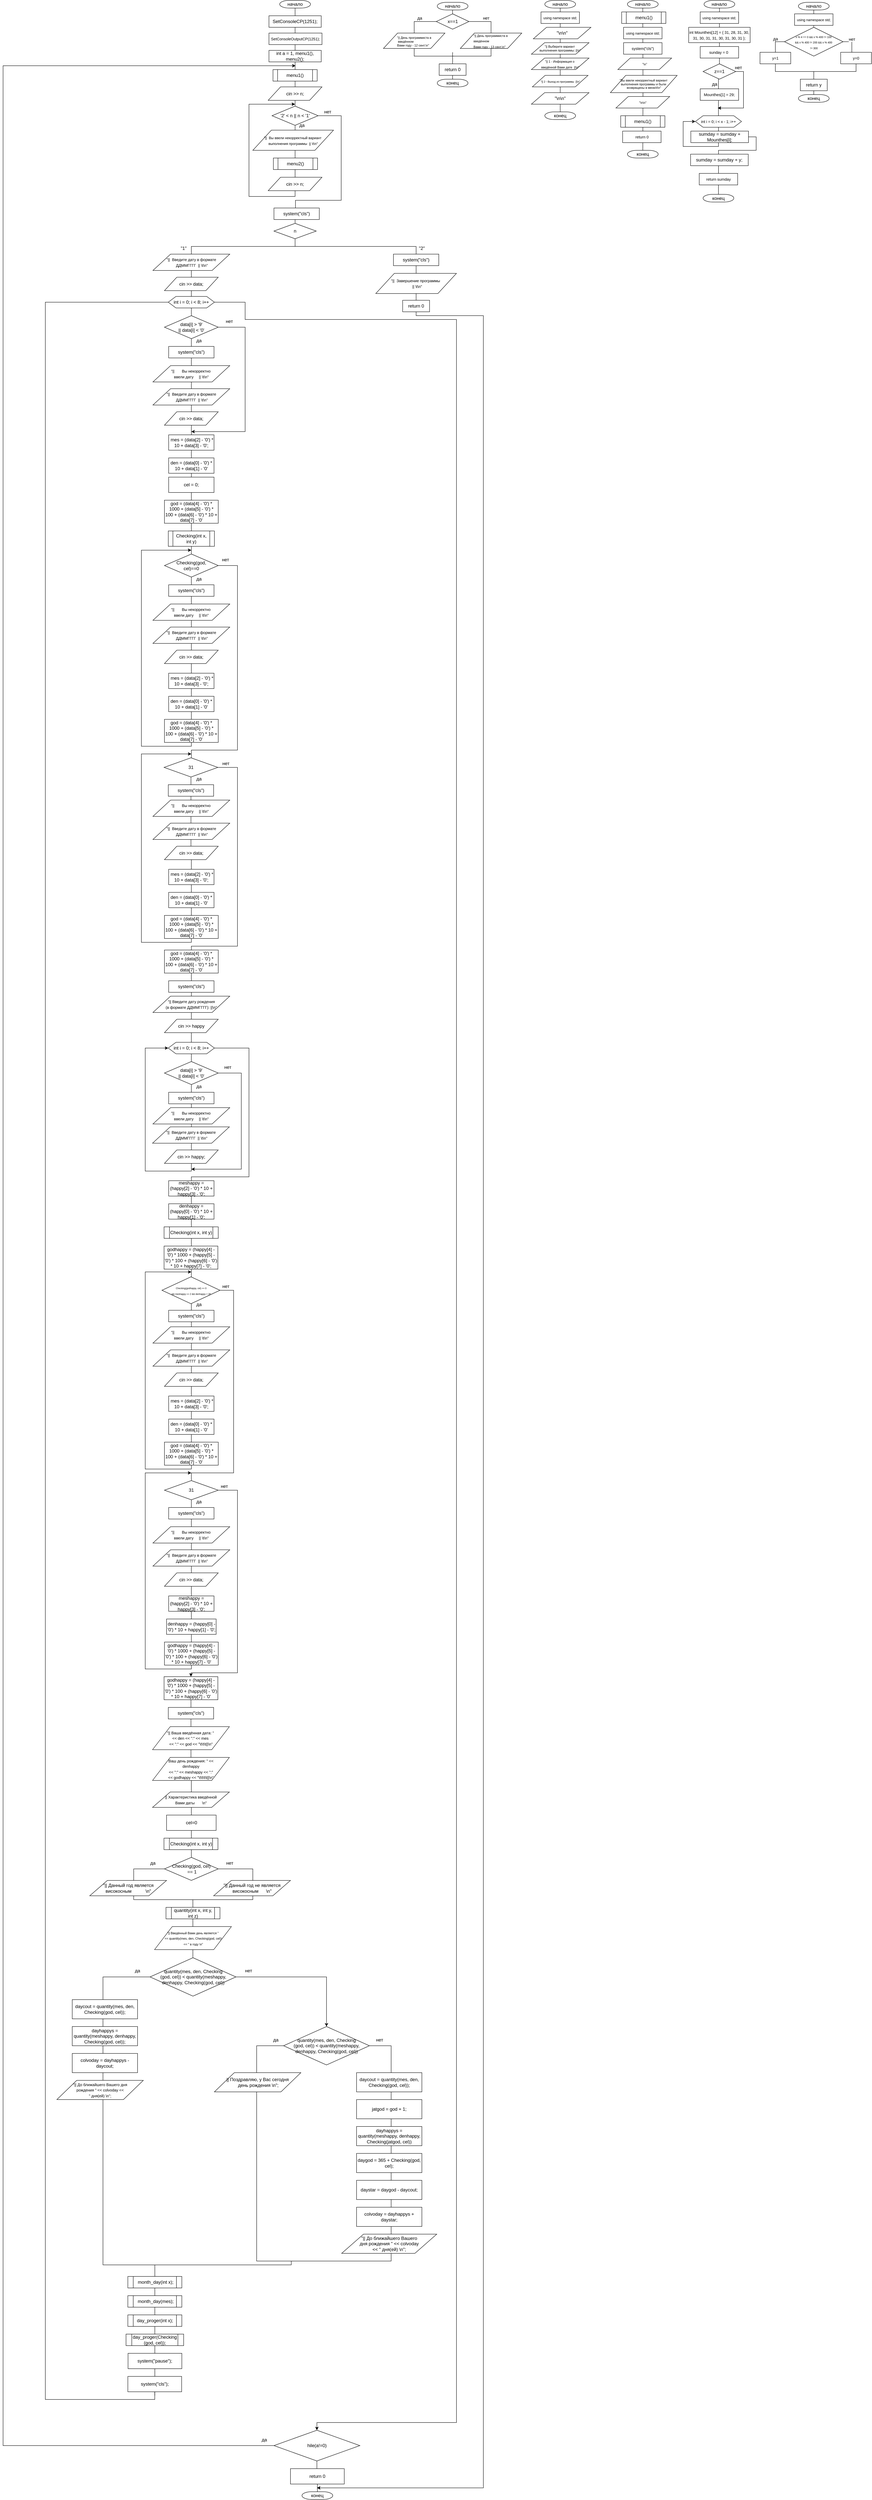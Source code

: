 <mxfile version="21.0.6" type="device"><diagram name="Страница 1" id="6orR8Phu9gyI0PXhAirF"><mxGraphModel dx="3637" dy="2835" grid="1" gridSize="10" guides="1" tooltips="1" connect="1" arrows="1" fold="1" page="1" pageScale="1" pageWidth="827" pageHeight="1169" math="0" shadow="0"><root><mxCell id="0"/><mxCell id="1" parent="0"/><mxCell id="t05fn-oWUnFI7lcArIO1-14" style="rounded=0;orthogonalLoop=1;jettySize=auto;html=1;exitX=0.5;exitY=1;exitDx=0;exitDy=0;exitPerimeter=0;edgeStyle=orthogonalEdgeStyle;endArrow=none;endFill=0;strokeWidth=1;entryX=0.5;entryY=0;entryDx=0;entryDy=0;entryPerimeter=0;" parent="1" source="t05fn-oWUnFI7lcArIO1-1" target="t05fn-oWUnFI7lcArIO1-2" edge="1"><mxGeometry relative="1" as="geometry"><mxPoint x="890" y="135" as="targetPoint"/></mxGeometry></mxCell><mxCell id="t05fn-oWUnFI7lcArIO1-1" value="&lt;font style=&quot;vertical-align: inherit;&quot;&gt;&lt;font style=&quot;vertical-align: inherit;&quot;&gt;&lt;font style=&quot;vertical-align: inherit;&quot;&gt;&lt;font style=&quot;vertical-align: inherit;&quot;&gt;начало&lt;/font&gt;&lt;/font&gt;&lt;/font&gt;&lt;/font&gt;" style="strokeWidth=1;html=1;shape=mxgraph.flowchart.terminator;whiteSpace=wrap;" parent="1" vertex="1"><mxGeometry x="750" y="75" width="80" height="20" as="geometry"/></mxCell><mxCell id="t05fn-oWUnFI7lcArIO1-15" value="нет" style="edgeStyle=orthogonalEdgeStyle;rounded=0;orthogonalLoop=1;jettySize=auto;html=1;exitX=1;exitY=0.5;exitDx=0;exitDy=0;exitPerimeter=0;entryX=0.5;entryY=0;entryDx=0;entryDy=0;endArrow=none;endFill=0;verticalAlign=bottom;" parent="1" source="t05fn-oWUnFI7lcArIO1-2" target="t05fn-oWUnFI7lcArIO1-4" edge="1"><mxGeometry relative="1" as="geometry"/></mxCell><mxCell id="t05fn-oWUnFI7lcArIO1-16" value="да" style="edgeStyle=orthogonalEdgeStyle;rounded=0;orthogonalLoop=1;jettySize=auto;html=1;exitX=0;exitY=0.5;exitDx=0;exitDy=0;exitPerimeter=0;entryX=0.5;entryY=0;entryDx=0;entryDy=0;endArrow=none;endFill=0;verticalAlign=bottom;align=center;" parent="1" source="t05fn-oWUnFI7lcArIO1-2" target="t05fn-oWUnFI7lcArIO1-3" edge="1"><mxGeometry relative="1" as="geometry"/></mxCell><mxCell id="t05fn-oWUnFI7lcArIO1-2" value="x==1" style="strokeWidth=1;html=1;shape=mxgraph.flowchart.decision;whiteSpace=wrap;" parent="1" vertex="1"><mxGeometry x="747.5" y="105" width="85" height="40" as="geometry"/></mxCell><mxCell id="t05fn-oWUnFI7lcArIO1-18" style="edgeStyle=orthogonalEdgeStyle;rounded=0;orthogonalLoop=1;jettySize=auto;html=1;exitX=0.5;exitY=1;exitDx=0;exitDy=0;endArrow=none;endFill=0;" parent="1" source="t05fn-oWUnFI7lcArIO1-3" edge="1"><mxGeometry relative="1" as="geometry"><mxPoint x="790" y="225" as="targetPoint"/></mxGeometry></mxCell><mxCell id="t05fn-oWUnFI7lcArIO1-3" value="&lt;div style=&quot;text-align: justify;&quot;&gt;&lt;span style=&quot;font-size: 8px; background-color: initial;&quot;&gt;&quot;|| День программиста в&lt;/span&gt;&lt;/div&gt;&lt;font style=&quot;font-size: 8px;&quot;&gt;&lt;div style=&quot;text-align: justify;&quot;&gt;&lt;span style=&quot;background-color: initial;&quot;&gt;&amp;nbsp;введённом&lt;/span&gt;&lt;/div&gt;&lt;div style=&quot;text-align: justify;&quot;&gt;&lt;span style=&quot;background-color: initial;&quot;&gt;Вами году - 12 сент.\n&quot;&lt;/span&gt;&lt;/div&gt;&lt;/font&gt;" style="shape=parallelogram;html=1;strokeWidth=1;perimeter=parallelogramPerimeter;whiteSpace=wrap;rounded=0;arcSize=12;size=0.23;align=center;" parent="1" vertex="1"><mxGeometry x="610" y="155" width="160" height="40" as="geometry"/></mxCell><mxCell id="t05fn-oWUnFI7lcArIO1-17" style="edgeStyle=orthogonalEdgeStyle;rounded=0;orthogonalLoop=1;jettySize=auto;html=1;exitX=0.5;exitY=1;exitDx=0;exitDy=0;entryX=0.5;entryY=0;entryDx=0;entryDy=0;endArrow=none;endFill=0;" parent="1" source="t05fn-oWUnFI7lcArIO1-4" target="t05fn-oWUnFI7lcArIO1-5" edge="1"><mxGeometry relative="1" as="geometry"/></mxCell><mxCell id="t05fn-oWUnFI7lcArIO1-4" value="&lt;div style=&quot;text-align: justify;&quot;&gt;&lt;span style=&quot;background-color: initial;&quot;&gt;&lt;font style=&quot;font-size: 8px;&quot;&gt;&quot;|| День программиста в&amp;nbsp;&lt;/font&gt;&lt;/span&gt;&lt;/div&gt;&lt;div style=&quot;text-align: justify;&quot;&gt;&lt;span style=&quot;background-color: initial;&quot;&gt;&lt;font style=&quot;font-size: 8px;&quot;&gt;введённом&amp;nbsp;&lt;/font&gt;&lt;/span&gt;&lt;/div&gt;&lt;div style=&quot;text-align: justify;&quot;&gt;&lt;span style=&quot;background-color: initial;&quot;&gt;&lt;font style=&quot;font-size: 8px;&quot;&gt;Вами году - 13 сент.\n&quot;&lt;/font&gt;&lt;/span&gt;&lt;/div&gt;" style="shape=parallelogram;html=1;strokeWidth=1;perimeter=parallelogramPerimeter;whiteSpace=wrap;rounded=0;arcSize=12;size=0.23;" parent="1" vertex="1"><mxGeometry x="810" y="155" width="160" height="40" as="geometry"/></mxCell><mxCell id="t05fn-oWUnFI7lcArIO1-19" style="edgeStyle=orthogonalEdgeStyle;rounded=0;orthogonalLoop=1;jettySize=auto;html=1;exitX=0.5;exitY=1;exitDx=0;exitDy=0;entryX=0.5;entryY=0;entryDx=0;entryDy=0;entryPerimeter=0;endArrow=none;endFill=0;" parent="1" source="t05fn-oWUnFI7lcArIO1-5" target="t05fn-oWUnFI7lcArIO1-6" edge="1"><mxGeometry relative="1" as="geometry"/></mxCell><mxCell id="t05fn-oWUnFI7lcArIO1-5" value="return 0" style="rounded=0;whiteSpace=wrap;html=1;absoluteArcSize=1;arcSize=14;strokeWidth=1;" parent="1" vertex="1"><mxGeometry x="755" y="235" width="70" height="30" as="geometry"/></mxCell><mxCell id="t05fn-oWUnFI7lcArIO1-6" value="конец" style="strokeWidth=1;html=1;shape=mxgraph.flowchart.terminator;whiteSpace=wrap;" parent="1" vertex="1"><mxGeometry x="750" y="275" width="80" height="20" as="geometry"/></mxCell><mxCell id="t05fn-oWUnFI7lcArIO1-21" style="rounded=0;orthogonalLoop=1;jettySize=auto;html=1;exitX=0.5;exitY=1;exitDx=0;exitDy=0;exitPerimeter=0;edgeStyle=orthogonalEdgeStyle;endArrow=none;endFill=0;strokeWidth=1;entryX=0.5;entryY=0;entryDx=0;entryDy=0;entryPerimeter=0;" parent="1" source="t05fn-oWUnFI7lcArIO1-22" edge="1"><mxGeometry relative="1" as="geometry"><mxPoint x="1070" y="100" as="targetPoint"/></mxGeometry></mxCell><mxCell id="t05fn-oWUnFI7lcArIO1-22" value="&lt;font style=&quot;vertical-align: inherit;&quot;&gt;&lt;font style=&quot;vertical-align: inherit;&quot;&gt;&lt;font style=&quot;vertical-align: inherit;&quot;&gt;&lt;font style=&quot;vertical-align: inherit;&quot;&gt;начало&lt;/font&gt;&lt;/font&gt;&lt;/font&gt;&lt;/font&gt;" style="strokeWidth=1;html=1;shape=mxgraph.flowchart.terminator;whiteSpace=wrap;" parent="1" vertex="1"><mxGeometry x="1030" y="70" width="80" height="20" as="geometry"/></mxCell><mxCell id="t05fn-oWUnFI7lcArIO1-32" value="конец" style="strokeWidth=1;html=1;shape=mxgraph.flowchart.terminator;whiteSpace=wrap;" parent="1" vertex="1"><mxGeometry x="1030" y="360" width="80" height="20" as="geometry"/></mxCell><mxCell id="t05fn-oWUnFI7lcArIO1-42" style="edgeStyle=orthogonalEdgeStyle;rounded=0;orthogonalLoop=1;jettySize=auto;html=1;exitX=0.5;exitY=1;exitDx=0;exitDy=0;entryX=0.5;entryY=0;entryDx=0;entryDy=0;entryPerimeter=0;endArrow=none;endFill=0;" parent="1" source="t05fn-oWUnFI7lcArIO1-33" target="t05fn-oWUnFI7lcArIO1-32" edge="1"><mxGeometry relative="1" as="geometry"/></mxCell><mxCell id="t05fn-oWUnFI7lcArIO1-33" value="&lt;font style=&quot;font-size: 9px;&quot;&gt;&#9;using namespace std;&lt;/font&gt;" style="rounded=0;whiteSpace=wrap;html=1;absoluteArcSize=1;arcSize=14;strokeWidth=1;" parent="1" vertex="1"><mxGeometry x="1020" y="100" width="100" height="30" as="geometry"/></mxCell><mxCell id="t05fn-oWUnFI7lcArIO1-34" value="&lt;div style=&quot;text-align: justify;&quot;&gt;&quot;\n\n&quot;&lt;br&gt;&lt;/div&gt;" style="shape=parallelogram;html=1;strokeWidth=1;perimeter=parallelogramPerimeter;whiteSpace=wrap;rounded=0;arcSize=12;size=0.23;" parent="1" vertex="1"><mxGeometry x="1000" y="140" width="150" height="30" as="geometry"/></mxCell><mxCell id="t05fn-oWUnFI7lcArIO1-38" value="&lt;div style=&quot;font-size: 8px;&quot;&gt;&quot;|| Выберите вариант&amp;nbsp;&lt;/div&gt;&lt;div style=&quot;font-size: 8px;&quot;&gt;выполнения программы: ||\n&quot;&lt;br&gt;&lt;/div&gt;" style="shape=parallelogram;html=1;strokeWidth=1;perimeter=parallelogramPerimeter;whiteSpace=wrap;rounded=0;arcSize=12;size=0.23;" parent="1" vertex="1"><mxGeometry x="995" y="180" width="150" height="30" as="geometry"/></mxCell><mxCell id="t05fn-oWUnFI7lcArIO1-39" value="&lt;div style=&quot;&quot;&gt;&lt;font style=&quot;font-size: 8px;&quot;&gt;&quot;|| 1 - Информация о&amp;nbsp;&lt;/font&gt;&lt;/div&gt;&lt;div style=&quot;&quot;&gt;&lt;font style=&quot;font-size: 8px;&quot;&gt;введённой Вами дате&amp;nbsp; ||\n&quot;&lt;/font&gt;&lt;br&gt;&lt;/div&gt;" style="shape=parallelogram;html=1;strokeWidth=1;perimeter=parallelogramPerimeter;whiteSpace=wrap;rounded=0;arcSize=12;size=0.23;" parent="1" vertex="1"><mxGeometry x="995" y="220" width="150" height="30" as="geometry"/></mxCell><mxCell id="t05fn-oWUnFI7lcArIO1-40" value="&lt;div style=&quot;&quot;&gt;&lt;font style=&quot;font-size: 7px;&quot;&gt;&quot;|| 2 - Выход из программы&amp;nbsp; ||\n&quot;&lt;/font&gt;&lt;br&gt;&lt;/div&gt;" style="shape=parallelogram;html=1;strokeWidth=1;perimeter=parallelogramPerimeter;whiteSpace=wrap;rounded=0;arcSize=12;size=0.23;" parent="1" vertex="1"><mxGeometry x="997.5" y="265" width="145" height="30" as="geometry"/></mxCell><mxCell id="t05fn-oWUnFI7lcArIO1-41" value="&lt;div style=&quot;text-align: justify;&quot;&gt;&quot;\n\n&quot;&lt;br&gt;&lt;/div&gt;" style="shape=parallelogram;html=1;strokeWidth=1;perimeter=parallelogramPerimeter;whiteSpace=wrap;rounded=0;arcSize=12;size=0.23;" parent="1" vertex="1"><mxGeometry x="995" y="310" width="150" height="30" as="geometry"/></mxCell><mxCell id="t05fn-oWUnFI7lcArIO1-43" style="rounded=0;orthogonalLoop=1;jettySize=auto;html=1;exitX=0.5;exitY=1;exitDx=0;exitDy=0;exitPerimeter=0;edgeStyle=orthogonalEdgeStyle;endArrow=none;endFill=0;strokeWidth=1;entryX=0.5;entryY=0;entryDx=0;entryDy=0;entryPerimeter=0;" parent="1" source="t05fn-oWUnFI7lcArIO1-44" edge="1"><mxGeometry relative="1" as="geometry"><mxPoint x="1285" y="100" as="targetPoint"/></mxGeometry></mxCell><mxCell id="t05fn-oWUnFI7lcArIO1-44" value="&lt;font style=&quot;vertical-align: inherit;&quot;&gt;&lt;font style=&quot;vertical-align: inherit;&quot;&gt;&lt;font style=&quot;vertical-align: inherit;&quot;&gt;&lt;font style=&quot;vertical-align: inherit;&quot;&gt;начало&lt;/font&gt;&lt;/font&gt;&lt;/font&gt;&lt;/font&gt;" style="strokeWidth=1;html=1;shape=mxgraph.flowchart.terminator;whiteSpace=wrap;" parent="1" vertex="1"><mxGeometry x="1245" y="70" width="80" height="20" as="geometry"/></mxCell><mxCell id="t05fn-oWUnFI7lcArIO1-45" value="конец" style="strokeWidth=1;html=1;shape=mxgraph.flowchart.terminator;whiteSpace=wrap;" parent="1" vertex="1"><mxGeometry x="1245" y="460" width="80" height="20" as="geometry"/></mxCell><mxCell id="t05fn-oWUnFI7lcArIO1-46" style="edgeStyle=orthogonalEdgeStyle;rounded=0;orthogonalLoop=1;jettySize=auto;html=1;exitX=0.5;exitY=1;exitDx=0;exitDy=0;entryX=0.5;entryY=0;entryDx=0;entryDy=0;entryPerimeter=0;endArrow=none;endFill=0;" parent="1" target="t05fn-oWUnFI7lcArIO1-45" edge="1"><mxGeometry relative="1" as="geometry"><mxPoint x="1285" y="130" as="sourcePoint"/></mxGeometry></mxCell><mxCell id="t05fn-oWUnFI7lcArIO1-50" value="&lt;div style=&quot;&quot;&gt;&lt;span style=&quot;font-size: 8px;&quot;&gt;&quot;\n&quot;&lt;/span&gt;&lt;/div&gt;" style="shape=parallelogram;html=1;strokeWidth=1;perimeter=parallelogramPerimeter;whiteSpace=wrap;rounded=0;arcSize=12;size=0.23;" parent="1" vertex="1"><mxGeometry x="1220" y="220" width="140" height="30" as="geometry"/></mxCell><mxCell id="t05fn-oWUnFI7lcArIO1-51" value="&lt;div style=&quot;font-size: 8px;&quot;&gt;&lt;font style=&quot;font-size: 8px;&quot;&gt;&quot;Вы ввели некорректный вариант&amp;nbsp;&lt;/font&gt;&lt;/div&gt;&lt;div style=&quot;font-size: 8px;&quot;&gt;&lt;font style=&quot;font-size: 8px;&quot;&gt;&lt;font style=&quot;font-size: 8px;&quot;&gt;выполнения&amp;nbsp;&lt;/font&gt;&lt;span style=&quot;background-color: initial;&quot;&gt;программы и были&amp;nbsp;&lt;/span&gt;&lt;/font&gt;&lt;/div&gt;&lt;div style=&quot;font-size: 8px;&quot;&gt;&lt;font style=&quot;font-size: 8px;&quot;&gt;&lt;span style=&quot;background-color: initial;&quot;&gt;возвращены&amp;nbsp;&lt;/span&gt;&lt;span style=&quot;background-color: initial;&quot;&gt;в меню\t\n&quot;&lt;/span&gt;&lt;/font&gt;&lt;/div&gt;" style="shape=parallelogram;html=1;strokeWidth=1;perimeter=parallelogramPerimeter;whiteSpace=wrap;rounded=0;arcSize=12;size=0.23;align=center;" parent="1" vertex="1"><mxGeometry x="1200.63" y="265" width="173.75" height="45" as="geometry"/></mxCell><mxCell id="t05fn-oWUnFI7lcArIO1-53" value="&lt;font style=&quot;font-size: 9px;&quot;&gt;&#9;using namespace std;&lt;/font&gt;" style="rounded=0;whiteSpace=wrap;html=1;absoluteArcSize=1;arcSize=14;strokeWidth=1;" parent="1" vertex="1"><mxGeometry x="1235" y="140" width="100" height="30" as="geometry"/></mxCell><mxCell id="t05fn-oWUnFI7lcArIO1-54" value="menu1()" style="shape=process;whiteSpace=wrap;html=1;backgroundOutline=1;" parent="1" vertex="1"><mxGeometry x="1230" y="100" width="115" height="30" as="geometry"/></mxCell><mxCell id="t05fn-oWUnFI7lcArIO1-55" value="&lt;font size=&quot;1&quot;&gt;system(&quot;cls&quot;)&lt;/font&gt;" style="rounded=0;whiteSpace=wrap;html=1;absoluteArcSize=1;arcSize=14;strokeWidth=1;" parent="1" vertex="1"><mxGeometry x="1235" y="180" width="100" height="30" as="geometry"/></mxCell><mxCell id="t05fn-oWUnFI7lcArIO1-58" value="&lt;div style=&quot;&quot;&gt;&lt;span style=&quot;font-size: 8px;&quot;&gt;&quot;\n\n&quot;&lt;/span&gt;&lt;/div&gt;" style="shape=parallelogram;html=1;strokeWidth=1;perimeter=parallelogramPerimeter;whiteSpace=wrap;rounded=0;arcSize=12;size=0.23;" parent="1" vertex="1"><mxGeometry x="1215" y="320" width="140" height="30" as="geometry"/></mxCell><mxCell id="t05fn-oWUnFI7lcArIO1-60" value="&lt;font size=&quot;1&quot;&gt;return 0&lt;/font&gt;" style="rounded=0;whiteSpace=wrap;html=1;absoluteArcSize=1;arcSize=14;strokeWidth=1;" parent="1" vertex="1"><mxGeometry x="1232.5" y="410" width="100" height="30" as="geometry"/></mxCell><mxCell id="t05fn-oWUnFI7lcArIO1-61" value="menu1()" style="shape=process;whiteSpace=wrap;html=1;backgroundOutline=1;" parent="1" vertex="1"><mxGeometry x="1227.5" y="370" width="115" height="30" as="geometry"/></mxCell><mxCell id="t05fn-oWUnFI7lcArIO1-62" style="rounded=0;orthogonalLoop=1;jettySize=auto;html=1;exitX=0.5;exitY=1;exitDx=0;exitDy=0;exitPerimeter=0;edgeStyle=orthogonalEdgeStyle;endArrow=none;endFill=0;strokeWidth=1;entryX=0.5;entryY=0;entryDx=0;entryDy=0;entryPerimeter=0;" parent="1" source="t05fn-oWUnFI7lcArIO1-63" edge="1"><mxGeometry relative="1" as="geometry"><mxPoint x="1484.37" y="100" as="targetPoint"/></mxGeometry></mxCell><mxCell id="t05fn-oWUnFI7lcArIO1-63" value="&lt;font style=&quot;vertical-align: inherit;&quot;&gt;&lt;font style=&quot;vertical-align: inherit;&quot;&gt;&lt;font style=&quot;vertical-align: inherit;&quot;&gt;&lt;font style=&quot;vertical-align: inherit;&quot;&gt;начало&lt;/font&gt;&lt;/font&gt;&lt;/font&gt;&lt;/font&gt;" style="strokeWidth=1;html=1;shape=mxgraph.flowchart.terminator;whiteSpace=wrap;" parent="1" vertex="1"><mxGeometry x="1444.37" y="70" width="80" height="20" as="geometry"/></mxCell><mxCell id="t05fn-oWUnFI7lcArIO1-64" value="конец" style="strokeWidth=1;html=1;shape=mxgraph.flowchart.terminator;whiteSpace=wrap;" parent="1" vertex="1"><mxGeometry x="1441.87" y="574.5" width="80" height="20" as="geometry"/></mxCell><mxCell id="t05fn-oWUnFI7lcArIO1-82" style="edgeStyle=orthogonalEdgeStyle;rounded=0;orthogonalLoop=1;jettySize=auto;html=1;exitX=0.5;exitY=1;exitDx=0;exitDy=0;entryX=0.5;entryY=0;entryDx=0;entryDy=0;endArrow=none;endFill=0;" parent="1" source="t05fn-oWUnFI7lcArIO1-68" target="t05fn-oWUnFI7lcArIO1-80" edge="1"><mxGeometry relative="1" as="geometry"/></mxCell><mxCell id="t05fn-oWUnFI7lcArIO1-68" value="&lt;font style=&quot;font-size: 9px;&quot;&gt;&#9;using namespace std;&lt;/font&gt;" style="rounded=0;whiteSpace=wrap;html=1;absoluteArcSize=1;arcSize=14;strokeWidth=1;" parent="1" vertex="1"><mxGeometry x="1434.37" y="100" width="100" height="30" as="geometry"/></mxCell><mxCell id="t05fn-oWUnFI7lcArIO1-70" value="&lt;font size=&quot;1&quot;&gt;int Mounthes[12] = { 31, 28, 31, 30, 31, 30, 31, 31, 30, 31, 30, 31 };&lt;/font&gt;" style="rounded=0;whiteSpace=wrap;html=1;absoluteArcSize=1;arcSize=14;strokeWidth=1;" parent="1" vertex="1"><mxGeometry x="1404.37" y="140" width="160" height="40" as="geometry"/></mxCell><mxCell id="t05fn-oWUnFI7lcArIO1-74" value="&lt;font size=&quot;1&quot;&gt;sunday = 0&amp;nbsp;&lt;/font&gt;" style="rounded=0;whiteSpace=wrap;html=1;absoluteArcSize=1;arcSize=14;strokeWidth=1;" parent="1" vertex="1"><mxGeometry x="1434.37" y="190" width="100" height="30" as="geometry"/></mxCell><mxCell id="t05fn-oWUnFI7lcArIO1-86" style="edgeStyle=orthogonalEdgeStyle;rounded=0;orthogonalLoop=1;jettySize=auto;html=1;exitX=0.5;exitY=1;exitDx=0;exitDy=0;entryX=0.5;entryY=0;entryDx=0;entryDy=0;entryPerimeter=0;endArrow=none;endFill=0;" parent="1" source="t05fn-oWUnFI7lcArIO1-72" target="t05fn-oWUnFI7lcArIO1-64" edge="1"><mxGeometry relative="1" as="geometry"/></mxCell><mxCell id="t05fn-oWUnFI7lcArIO1-72" value="&lt;font size=&quot;1&quot;&gt;return sumday&lt;/font&gt;" style="rounded=0;whiteSpace=wrap;html=1;absoluteArcSize=1;arcSize=14;strokeWidth=1;" parent="1" vertex="1"><mxGeometry x="1431.87" y="520" width="100" height="30" as="geometry"/></mxCell><mxCell id="t05fn-oWUnFI7lcArIO1-77" style="edgeStyle=orthogonalEdgeStyle;rounded=0;orthogonalLoop=1;jettySize=auto;html=1;exitX=1;exitY=0.5;exitDx=0;exitDy=0;exitPerimeter=0;" parent="1" source="t05fn-oWUnFI7lcArIO1-75" edge="1"><mxGeometry relative="1" as="geometry"><mxPoint x="1480" y="350" as="targetPoint"/><Array as="points"><mxPoint x="1547" y="255"/><mxPoint x="1547" y="350"/><mxPoint x="1484" y="350"/></Array></mxGeometry></mxCell><mxCell id="t05fn-oWUnFI7lcArIO1-75" value="z==1" style="strokeWidth=1;html=1;shape=mxgraph.flowchart.decision;whiteSpace=wrap;" parent="1" vertex="1"><mxGeometry x="1441.87" y="235" width="85" height="40" as="geometry"/></mxCell><mxCell id="t05fn-oWUnFI7lcArIO1-76" value="&lt;font size=&quot;1&quot;&gt;&#9;Mounthes[1] = 29;&lt;/font&gt;" style="rounded=0;whiteSpace=wrap;html=1;absoluteArcSize=1;arcSize=14;strokeWidth=1;" parent="1" vertex="1"><mxGeometry x="1434.37" y="300" width="100" height="30" as="geometry"/></mxCell><mxCell id="t05fn-oWUnFI7lcArIO1-78" value="да" style="text;html=1;strokeColor=none;fillColor=none;align=center;verticalAlign=middle;whiteSpace=wrap;rounded=0;" parent="1" vertex="1"><mxGeometry x="1441.87" y="272.5" width="60" height="30" as="geometry"/></mxCell><mxCell id="t05fn-oWUnFI7lcArIO1-79" value="нет" style="text;html=1;strokeColor=none;fillColor=none;align=center;verticalAlign=middle;whiteSpace=wrap;rounded=0;" parent="1" vertex="1"><mxGeometry x="1504.37" y="230" width="60" height="30" as="geometry"/></mxCell><mxCell id="t05fn-oWUnFI7lcArIO1-85" style="edgeStyle=orthogonalEdgeStyle;rounded=0;orthogonalLoop=1;jettySize=auto;html=1;exitX=1;exitY=0.5;exitDx=0;exitDy=0;endArrow=none;endFill=0;" parent="1" source="t05fn-oWUnFI7lcArIO1-81" edge="1"><mxGeometry relative="1" as="geometry"><mxPoint x="1482" y="520" as="targetPoint"/><Array as="points"><mxPoint x="1580" y="425"/><mxPoint x="1580" y="460"/><mxPoint x="1482" y="460"/></Array></mxGeometry></mxCell><mxCell id="t05fn-oWUnFI7lcArIO1-80" value="&lt;font style=&quot;font-size: 10px;&quot;&gt;int i = 0; i &amp;lt; x - 1; i++&lt;/font&gt;" style="shape=hexagon;perimeter=hexagonPerimeter2;whiteSpace=wrap;html=1;fixedSize=1;" parent="1" vertex="1"><mxGeometry x="1421.87" y="370" width="120" height="30" as="geometry"/></mxCell><mxCell id="t05fn-oWUnFI7lcArIO1-83" style="edgeStyle=orthogonalEdgeStyle;rounded=0;orthogonalLoop=1;jettySize=auto;html=1;exitX=0.5;exitY=1;exitDx=0;exitDy=0;entryX=0;entryY=0.5;entryDx=0;entryDy=0;" parent="1" source="t05fn-oWUnFI7lcArIO1-80" target="t05fn-oWUnFI7lcArIO1-80" edge="1"><mxGeometry relative="1" as="geometry"><Array as="points"><mxPoint x="1482" y="450"/><mxPoint x="1390" y="450"/><mxPoint x="1390" y="385"/></Array></mxGeometry></mxCell><mxCell id="t05fn-oWUnFI7lcArIO1-81" value="sumday = sumday + Mounthes[i];" style="rounded=0;whiteSpace=wrap;html=1;absoluteArcSize=1;arcSize=14;strokeWidth=1;" parent="1" vertex="1"><mxGeometry x="1410" y="410" width="150" height="30" as="geometry"/></mxCell><mxCell id="t05fn-oWUnFI7lcArIO1-84" value="sumday = sumday + y;" style="rounded=0;whiteSpace=wrap;html=1;absoluteArcSize=1;arcSize=14;strokeWidth=1;" parent="1" vertex="1"><mxGeometry x="1409.37" y="470" width="150" height="30" as="geometry"/></mxCell><mxCell id="t05fn-oWUnFI7lcArIO1-88" style="rounded=0;orthogonalLoop=1;jettySize=auto;html=1;exitX=0.5;exitY=1;exitDx=0;exitDy=0;exitPerimeter=0;edgeStyle=orthogonalEdgeStyle;endArrow=none;endFill=0;strokeWidth=1;entryX=0.5;entryY=0;entryDx=0;entryDy=0;entryPerimeter=0;" parent="1" source="t05fn-oWUnFI7lcArIO1-89" target="t05fn-oWUnFI7lcArIO1-92" edge="1"><mxGeometry relative="1" as="geometry"><mxPoint x="1830" y="175" as="targetPoint"/></mxGeometry></mxCell><mxCell id="t05fn-oWUnFI7lcArIO1-89" value="&lt;font style=&quot;vertical-align: inherit;&quot;&gt;&lt;font style=&quot;vertical-align: inherit;&quot;&gt;&lt;font style=&quot;vertical-align: inherit;&quot;&gt;&lt;font style=&quot;vertical-align: inherit;&quot;&gt;начало&lt;/font&gt;&lt;/font&gt;&lt;/font&gt;&lt;/font&gt;" style="strokeWidth=1;html=1;shape=mxgraph.flowchart.terminator;whiteSpace=wrap;" parent="1" vertex="1"><mxGeometry x="1690" y="75" width="80" height="20" as="geometry"/></mxCell><mxCell id="t05fn-oWUnFI7lcArIO1-90" value="нет" style="edgeStyle=orthogonalEdgeStyle;rounded=0;orthogonalLoop=1;jettySize=auto;html=1;exitX=1;exitY=0.5;exitDx=0;exitDy=0;exitPerimeter=0;entryX=0.363;entryY=0.028;entryDx=0;entryDy=0;endArrow=none;endFill=0;verticalAlign=bottom;entryPerimeter=0;" parent="1" source="t05fn-oWUnFI7lcArIO1-92" target="t05fn-oWUnFI7lcArIO1-102" edge="1"><mxGeometry relative="1" as="geometry"><mxPoint x="1830" y="195" as="targetPoint"/></mxGeometry></mxCell><mxCell id="t05fn-oWUnFI7lcArIO1-91" value="да" style="edgeStyle=orthogonalEdgeStyle;rounded=0;orthogonalLoop=1;jettySize=auto;html=1;exitX=0;exitY=0.5;exitDx=0;exitDy=0;exitPerimeter=0;entryX=0.5;entryY=0;entryDx=0;entryDy=0;endArrow=none;endFill=0;verticalAlign=bottom;align=center;" parent="1" source="t05fn-oWUnFI7lcArIO1-92" target="t05fn-oWUnFI7lcArIO1-101" edge="1"><mxGeometry relative="1" as="geometry"><mxPoint x="1630" y="195" as="targetPoint"/></mxGeometry></mxCell><mxCell id="t05fn-oWUnFI7lcArIO1-92" value="&lt;div style=&quot;&quot;&gt;&lt;font style=&quot;font-size: 7px;&quot;&gt;x % 4 == 0 &amp;amp;&amp;amp; x % 400 != 100&amp;nbsp;&lt;/font&gt;&lt;/div&gt;&lt;div style=&quot;&quot;&gt;&lt;font style=&quot;font-size: 7px;&quot;&gt;&amp;amp;&amp;amp; x % 400 != 200 &amp;amp;&amp;amp; x % 400&amp;nbsp;&lt;/font&gt;&lt;/div&gt;&lt;div style=&quot;&quot;&gt;&lt;font style=&quot;font-size: 7px;&quot;&gt;!= 300&lt;/font&gt;&lt;/div&gt;" style="strokeWidth=1;html=1;shape=mxgraph.flowchart.decision;whiteSpace=wrap;align=center;" parent="1" vertex="1"><mxGeometry x="1653.75" y="140" width="152.5" height="75" as="geometry"/></mxCell><mxCell id="t05fn-oWUnFI7lcArIO1-97" style="edgeStyle=orthogonalEdgeStyle;rounded=0;orthogonalLoop=1;jettySize=auto;html=1;exitX=0.5;exitY=1;exitDx=0;exitDy=0;entryX=0.5;entryY=0;entryDx=0;entryDy=0;entryPerimeter=0;endArrow=none;endFill=0;" parent="1" source="t05fn-oWUnFI7lcArIO1-98" target="t05fn-oWUnFI7lcArIO1-99" edge="1"><mxGeometry relative="1" as="geometry"/></mxCell><mxCell id="t05fn-oWUnFI7lcArIO1-98" value="return y" style="rounded=0;whiteSpace=wrap;html=1;absoluteArcSize=1;arcSize=14;strokeWidth=1;" parent="1" vertex="1"><mxGeometry x="1695" y="275" width="70" height="30" as="geometry"/></mxCell><mxCell id="t05fn-oWUnFI7lcArIO1-99" value="конец" style="strokeWidth=1;html=1;shape=mxgraph.flowchart.terminator;whiteSpace=wrap;" parent="1" vertex="1"><mxGeometry x="1690" y="315" width="80" height="20" as="geometry"/></mxCell><mxCell id="t05fn-oWUnFI7lcArIO1-100" value="&lt;font style=&quot;font-size: 9px;&quot;&gt;&#9;using namespace std;&lt;/font&gt;" style="rounded=0;whiteSpace=wrap;html=1;absoluteArcSize=1;arcSize=14;strokeWidth=1;" parent="1" vertex="1"><mxGeometry x="1680" y="105" width="100" height="30" as="geometry"/></mxCell><mxCell id="t05fn-oWUnFI7lcArIO1-103" style="edgeStyle=orthogonalEdgeStyle;rounded=0;orthogonalLoop=1;jettySize=auto;html=1;exitX=0.5;exitY=1;exitDx=0;exitDy=0;entryX=0.5;entryY=0;entryDx=0;entryDy=0;endArrow=none;endFill=0;" parent="1" source="t05fn-oWUnFI7lcArIO1-101" target="t05fn-oWUnFI7lcArIO1-98" edge="1"><mxGeometry relative="1" as="geometry"><Array as="points"><mxPoint x="1630" y="255"/><mxPoint x="1730" y="255"/></Array></mxGeometry></mxCell><mxCell id="t05fn-oWUnFI7lcArIO1-101" value="&lt;font size=&quot;1&quot;&gt;y=1&lt;/font&gt;" style="rounded=0;whiteSpace=wrap;html=1;absoluteArcSize=1;arcSize=14;strokeWidth=1;" parent="1" vertex="1"><mxGeometry x="1590" y="205" width="80" height="30" as="geometry"/></mxCell><mxCell id="t05fn-oWUnFI7lcArIO1-104" style="edgeStyle=orthogonalEdgeStyle;rounded=0;orthogonalLoop=1;jettySize=auto;html=1;exitX=0.5;exitY=1;exitDx=0;exitDy=0;endArrow=none;endFill=0;" parent="1" source="t05fn-oWUnFI7lcArIO1-102" edge="1"><mxGeometry relative="1" as="geometry"><mxPoint x="1730" y="265" as="targetPoint"/><Array as="points"><mxPoint x="1840" y="255"/><mxPoint x="1730" y="255"/></Array></mxGeometry></mxCell><mxCell id="t05fn-oWUnFI7lcArIO1-102" value="&lt;font size=&quot;1&quot;&gt;y=0&lt;/font&gt;" style="rounded=0;whiteSpace=wrap;html=1;absoluteArcSize=1;arcSize=14;strokeWidth=1;" parent="1" vertex="1"><mxGeometry x="1800" y="205" width="80" height="30" as="geometry"/></mxCell><mxCell id="Mc6MG7TEj-5PSDRsCrKd-124" style="edgeStyle=orthogonalEdgeStyle;rounded=0;orthogonalLoop=1;jettySize=auto;html=1;exitX=0.5;exitY=1;exitDx=0;exitDy=0;exitPerimeter=0;entryX=0.5;entryY=0;entryDx=0;entryDy=0;endArrow=none;endFill=0;" edge="1" parent="1" source="Mc6MG7TEj-5PSDRsCrKd-2" target="Mc6MG7TEj-5PSDRsCrKd-17"><mxGeometry relative="1" as="geometry"/></mxCell><mxCell id="Mc6MG7TEj-5PSDRsCrKd-2" value="&lt;font style=&quot;vertical-align: inherit;&quot;&gt;&lt;font style=&quot;vertical-align: inherit;&quot;&gt;&lt;font style=&quot;vertical-align: inherit;&quot;&gt;&lt;font style=&quot;vertical-align: inherit;&quot;&gt;начало&lt;/font&gt;&lt;/font&gt;&lt;/font&gt;&lt;/font&gt;" style="strokeWidth=1;html=1;shape=mxgraph.flowchart.terminator;whiteSpace=wrap;" vertex="1" parent="1"><mxGeometry x="340" y="70" width="80" height="20" as="geometry"/></mxCell><mxCell id="Mc6MG7TEj-5PSDRsCrKd-13" value="SetConsoleCP(1251);" style="rounded=0;whiteSpace=wrap;html=1;absoluteArcSize=1;arcSize=14;strokeWidth=1;" vertex="1" parent="1"><mxGeometry x="312" y="110" width="136" height="30" as="geometry"/></mxCell><mxCell id="Mc6MG7TEj-5PSDRsCrKd-14" value="&lt;font style=&quot;font-size: 10px;&quot;&gt;SetConsoleOutputCP(1251);&lt;/font&gt;" style="rounded=0;whiteSpace=wrap;html=1;absoluteArcSize=1;arcSize=14;strokeWidth=1;" vertex="1" parent="1"><mxGeometry x="312" y="155" width="138" height="30" as="geometry"/></mxCell><mxCell id="Mc6MG7TEj-5PSDRsCrKd-15" value="int a = 1, menu1(), menu2();" style="rounded=0;whiteSpace=wrap;html=1;absoluteArcSize=1;arcSize=14;strokeWidth=1;" vertex="1" parent="1"><mxGeometry x="312" y="200" width="136" height="30" as="geometry"/></mxCell><mxCell id="Mc6MG7TEj-5PSDRsCrKd-125" style="edgeStyle=orthogonalEdgeStyle;rounded=0;orthogonalLoop=1;jettySize=auto;html=1;exitX=0.5;exitY=1;exitDx=0;exitDy=0;endArrow=none;endFill=0;" edge="1" parent="1" source="Mc6MG7TEj-5PSDRsCrKd-17" target="Mc6MG7TEj-5PSDRsCrKd-21"><mxGeometry relative="1" as="geometry"/></mxCell><mxCell id="Mc6MG7TEj-5PSDRsCrKd-17" value="&lt;div style=&quot;text-align: justify;&quot;&gt;cin &amp;gt;&amp;gt; n;&lt;br&gt;&lt;/div&gt;" style="shape=parallelogram;html=1;strokeWidth=1;perimeter=parallelogramPerimeter;whiteSpace=wrap;rounded=0;arcSize=12;size=0.23;align=center;" vertex="1" parent="1"><mxGeometry x="310" y="295" width="140" height="35" as="geometry"/></mxCell><mxCell id="Mc6MG7TEj-5PSDRsCrKd-127" style="edgeStyle=orthogonalEdgeStyle;rounded=0;orthogonalLoop=1;jettySize=auto;html=1;exitX=1;exitY=0.5;exitDx=0;exitDy=0;exitPerimeter=0;entryX=0.5;entryY=0;entryDx=0;entryDy=0;endArrow=none;endFill=0;" edge="1" parent="1" source="Mc6MG7TEj-5PSDRsCrKd-18" target="Mc6MG7TEj-5PSDRsCrKd-24"><mxGeometry relative="1" as="geometry"><Array as="points"><mxPoint x="500" y="370"/><mxPoint x="500" y="590"/><mxPoint x="381" y="590"/><mxPoint x="381" y="610"/></Array></mxGeometry></mxCell><mxCell id="Mc6MG7TEj-5PSDRsCrKd-18" value="'2' &amp;lt; n || n &amp;lt; '1'" style="strokeWidth=1;html=1;shape=mxgraph.flowchart.decision;whiteSpace=wrap;" vertex="1" parent="1"><mxGeometry x="320" y="345" width="120" height="50" as="geometry"/></mxCell><mxCell id="Mc6MG7TEj-5PSDRsCrKd-19" value="&lt;div style=&quot;&quot;&gt;&lt;font style=&quot;font-size: 9px;&quot;&gt;&quot;||&amp;nbsp; Вы ввели некорректный вариант&amp;nbsp;&lt;/font&gt;&lt;/div&gt;&lt;div style=&quot;&quot;&gt;&lt;font style=&quot;font-size: 9px;&quot;&gt;выполнения программы&amp;nbsp; || \t\n&quot;&lt;/font&gt;&lt;br&gt;&lt;/div&gt;" style="shape=parallelogram;html=1;strokeWidth=1;perimeter=parallelogramPerimeter;whiteSpace=wrap;rounded=0;arcSize=12;size=0.23;align=center;" vertex="1" parent="1"><mxGeometry x="270" y="407.5" width="210" height="52.5" as="geometry"/></mxCell><mxCell id="Mc6MG7TEj-5PSDRsCrKd-20" value="menu2()" style="shape=process;whiteSpace=wrap;html=1;backgroundOutline=1;" vertex="1" parent="1"><mxGeometry x="323.5" y="480" width="115" height="30" as="geometry"/></mxCell><mxCell id="Mc6MG7TEj-5PSDRsCrKd-21" value="&lt;div style=&quot;text-align: justify;&quot;&gt;cin &amp;gt;&amp;gt; n;&lt;br&gt;&lt;/div&gt;" style="shape=parallelogram;html=1;strokeWidth=1;perimeter=parallelogramPerimeter;whiteSpace=wrap;rounded=0;arcSize=12;size=0.23;align=center;" vertex="1" parent="1"><mxGeometry x="310" y="530" width="140" height="35" as="geometry"/></mxCell><mxCell id="Mc6MG7TEj-5PSDRsCrKd-23" value="menu1()" style="shape=process;whiteSpace=wrap;html=1;backgroundOutline=1;" vertex="1" parent="1"><mxGeometry x="322.5" y="250" width="115" height="30" as="geometry"/></mxCell><mxCell id="Mc6MG7TEj-5PSDRsCrKd-126" style="edgeStyle=orthogonalEdgeStyle;rounded=0;orthogonalLoop=1;jettySize=auto;html=1;exitX=0.5;exitY=1;exitDx=0;exitDy=0;" edge="1" parent="1" source="Mc6MG7TEj-5PSDRsCrKd-21"><mxGeometry relative="1" as="geometry"><mxPoint x="380" y="340" as="targetPoint"/><Array as="points"><mxPoint x="380" y="580"/><mxPoint x="260" y="580"/><mxPoint x="260" y="340"/></Array></mxGeometry></mxCell><mxCell id="Mc6MG7TEj-5PSDRsCrKd-128" style="edgeStyle=orthogonalEdgeStyle;rounded=0;orthogonalLoop=1;jettySize=auto;html=1;exitX=0.5;exitY=1;exitDx=0;exitDy=0;entryX=0.5;entryY=0;entryDx=0;entryDy=0;entryPerimeter=0;endArrow=none;endFill=0;" edge="1" parent="1" source="Mc6MG7TEj-5PSDRsCrKd-24" target="Mc6MG7TEj-5PSDRsCrKd-25"><mxGeometry relative="1" as="geometry"/></mxCell><mxCell id="Mc6MG7TEj-5PSDRsCrKd-24" value="system(&quot;cls&quot;)" style="rounded=0;whiteSpace=wrap;html=1;absoluteArcSize=1;arcSize=14;strokeWidth=1;" vertex="1" parent="1"><mxGeometry x="325" y="610" width="118" height="30" as="geometry"/></mxCell><mxCell id="Mc6MG7TEj-5PSDRsCrKd-129" style="edgeStyle=orthogonalEdgeStyle;rounded=0;orthogonalLoop=1;jettySize=auto;html=1;exitX=0.5;exitY=1;exitDx=0;exitDy=0;exitPerimeter=0;entryX=0.5;entryY=0;entryDx=0;entryDy=0;endArrow=none;endFill=0;" edge="1" parent="1" source="Mc6MG7TEj-5PSDRsCrKd-25" target="Mc6MG7TEj-5PSDRsCrKd-29"><mxGeometry relative="1" as="geometry"/></mxCell><mxCell id="Mc6MG7TEj-5PSDRsCrKd-25" value="n" style="strokeWidth=1;html=1;shape=mxgraph.flowchart.decision;whiteSpace=wrap;" vertex="1" parent="1"><mxGeometry x="325" y="650" width="110" height="40" as="geometry"/></mxCell><mxCell id="Mc6MG7TEj-5PSDRsCrKd-130" style="edgeStyle=orthogonalEdgeStyle;rounded=0;orthogonalLoop=1;jettySize=auto;html=1;exitX=0.5;exitY=0;exitDx=0;exitDy=0;endArrow=none;endFill=0;" edge="1" parent="1" source="Mc6MG7TEj-5PSDRsCrKd-26"><mxGeometry relative="1" as="geometry"><mxPoint x="380" y="710" as="targetPoint"/><Array as="points"><mxPoint x="695" y="710"/></Array></mxGeometry></mxCell><mxCell id="Mc6MG7TEj-5PSDRsCrKd-164" style="edgeStyle=orthogonalEdgeStyle;rounded=0;orthogonalLoop=1;jettySize=auto;html=1;exitX=0.5;exitY=1;exitDx=0;exitDy=0;entryX=0.5;entryY=0;entryDx=0;entryDy=0;endArrow=none;endFill=0;" edge="1" parent="1" source="Mc6MG7TEj-5PSDRsCrKd-26" target="Mc6MG7TEj-5PSDRsCrKd-28"><mxGeometry relative="1" as="geometry"/></mxCell><mxCell id="Mc6MG7TEj-5PSDRsCrKd-26" value="system(&quot;cls&quot;)" style="rounded=0;whiteSpace=wrap;html=1;absoluteArcSize=1;arcSize=14;strokeWidth=1;" vertex="1" parent="1"><mxGeometry x="636" y="730" width="118" height="30" as="geometry"/></mxCell><mxCell id="Mc6MG7TEj-5PSDRsCrKd-27" value="&lt;div style=&quot;&quot;&gt;&lt;font size=&quot;1&quot;&gt;&quot;||&amp;nbsp; Завершение программы&amp;nbsp;&lt;/font&gt;&lt;/div&gt;&lt;div style=&quot;&quot;&gt;&lt;font size=&quot;1&quot;&gt;&amp;nbsp;&amp;nbsp;|| \t\n&quot;&lt;/font&gt;&lt;br&gt;&lt;/div&gt;" style="shape=parallelogram;html=1;strokeWidth=1;perimeter=parallelogramPerimeter;whiteSpace=wrap;rounded=0;arcSize=12;size=0.23;align=center;" vertex="1" parent="1"><mxGeometry x="590" y="780" width="210" height="52.5" as="geometry"/></mxCell><mxCell id="Mc6MG7TEj-5PSDRsCrKd-163" style="edgeStyle=orthogonalEdgeStyle;rounded=0;orthogonalLoop=1;jettySize=auto;html=1;exitX=0.5;exitY=1;exitDx=0;exitDy=0;" edge="1" parent="1" source="Mc6MG7TEj-5PSDRsCrKd-28"><mxGeometry relative="1" as="geometry"><mxPoint x="437" y="6540" as="targetPoint"/><Array as="points"><mxPoint x="695" y="890"/><mxPoint x="870" y="890"/><mxPoint x="870" y="6540"/></Array></mxGeometry></mxCell><mxCell id="Mc6MG7TEj-5PSDRsCrKd-28" value="return 0" style="rounded=0;whiteSpace=wrap;html=1;absoluteArcSize=1;arcSize=14;strokeWidth=1;" vertex="1" parent="1"><mxGeometry x="660" y="850" width="70" height="30" as="geometry"/></mxCell><mxCell id="Mc6MG7TEj-5PSDRsCrKd-131" style="edgeStyle=orthogonalEdgeStyle;rounded=0;orthogonalLoop=1;jettySize=auto;html=1;exitX=0.5;exitY=1;exitDx=0;exitDy=0;entryX=0.5;entryY=0;entryDx=0;entryDy=0;endArrow=none;endFill=0;" edge="1" parent="1" source="Mc6MG7TEj-5PSDRsCrKd-29" target="Mc6MG7TEj-5PSDRsCrKd-48"><mxGeometry relative="1" as="geometry"/></mxCell><mxCell id="Mc6MG7TEj-5PSDRsCrKd-29" value="&lt;div style=&quot;&quot;&gt;&lt;font size=&quot;1&quot;&gt;&quot;||&amp;nbsp; Введите дату в формате&lt;/font&gt;&lt;/div&gt;&lt;div style=&quot;&quot;&gt;&lt;font size=&quot;1&quot;&gt;&amp;nbsp;ДДММГГГГ&amp;nbsp; || \t\n&quot;&lt;/font&gt;&lt;br&gt;&lt;/div&gt;" style="shape=parallelogram;html=1;strokeWidth=1;perimeter=parallelogramPerimeter;whiteSpace=wrap;rounded=0;arcSize=12;size=0.23;align=center;" vertex="1" parent="1"><mxGeometry x="10" y="730" width="200" height="42.5" as="geometry"/></mxCell><mxCell id="Mc6MG7TEj-5PSDRsCrKd-30" value="&lt;div style=&quot;text-align: justify;&quot;&gt;cin &amp;gt;&amp;gt; data;&lt;br&gt;&lt;/div&gt;" style="shape=parallelogram;html=1;strokeWidth=1;perimeter=parallelogramPerimeter;whiteSpace=wrap;rounded=0;arcSize=12;size=0.23;align=center;" vertex="1" parent="1"><mxGeometry x="40" y="790" width="140" height="35" as="geometry"/></mxCell><mxCell id="Mc6MG7TEj-5PSDRsCrKd-162" style="edgeStyle=orthogonalEdgeStyle;rounded=0;orthogonalLoop=1;jettySize=auto;html=1;exitX=1;exitY=0.5;exitDx=0;exitDy=0;entryX=0.5;entryY=0;entryDx=0;entryDy=0;entryPerimeter=0;" edge="1" parent="1" source="Mc6MG7TEj-5PSDRsCrKd-31" target="Mc6MG7TEj-5PSDRsCrKd-121"><mxGeometry relative="1" as="geometry"><mxPoint x="800" y="6420" as="targetPoint"/><Array as="points"><mxPoint x="250" y="855"/><mxPoint x="250" y="900"/><mxPoint x="800" y="900"/><mxPoint x="800" y="6370"/><mxPoint x="437" y="6370"/></Array></mxGeometry></mxCell><mxCell id="Mc6MG7TEj-5PSDRsCrKd-31" value="int i = 0; i &amp;lt; 8; i++" style="shape=hexagon;perimeter=hexagonPerimeter2;whiteSpace=wrap;html=1;fixedSize=1;" vertex="1" parent="1"><mxGeometry x="50" y="840" width="120" height="30" as="geometry"/></mxCell><mxCell id="Mc6MG7TEj-5PSDRsCrKd-132" style="edgeStyle=orthogonalEdgeStyle;rounded=0;orthogonalLoop=1;jettySize=auto;html=1;exitX=1;exitY=0.5;exitDx=0;exitDy=0;exitPerimeter=0;" edge="1" parent="1" source="Mc6MG7TEj-5PSDRsCrKd-32"><mxGeometry relative="1" as="geometry"><mxPoint x="110" y="1191.6" as="targetPoint"/><Array as="points"><mxPoint x="250" y="920"/><mxPoint x="250" y="1192"/></Array></mxGeometry></mxCell><mxCell id="Mc6MG7TEj-5PSDRsCrKd-32" value="data[i] &amp;gt; '9' &lt;br&gt;|| data[i] &amp;lt; '0'" style="strokeWidth=1;html=1;shape=mxgraph.flowchart.decision;whiteSpace=wrap;" vertex="1" parent="1"><mxGeometry x="40" y="890" width="140" height="60" as="geometry"/></mxCell><mxCell id="Mc6MG7TEj-5PSDRsCrKd-33" value="system(&quot;cls&quot;)" style="rounded=0;whiteSpace=wrap;html=1;absoluteArcSize=1;arcSize=14;strokeWidth=1;" vertex="1" parent="1"><mxGeometry x="51" y="970" width="118" height="30" as="geometry"/></mxCell><mxCell id="Mc6MG7TEj-5PSDRsCrKd-34" value="&lt;div style=&quot;&quot;&gt;&lt;font size=&quot;1&quot;&gt;&quot;||&amp;nbsp; &amp;nbsp; &amp;nbsp; &amp;nbsp;Вы некорректнo&amp;nbsp;&lt;/font&gt;&lt;/div&gt;&lt;div style=&quot;&quot;&gt;&lt;font size=&quot;1&quot;&gt;ввели дату&amp;nbsp; &amp;nbsp; &amp;nbsp;|| \t\n&quot;&lt;/font&gt;&lt;br&gt;&lt;/div&gt;" style="shape=parallelogram;html=1;strokeWidth=1;perimeter=parallelogramPerimeter;whiteSpace=wrap;rounded=0;arcSize=12;size=0.23;align=center;" vertex="1" parent="1"><mxGeometry x="10" y="1020" width="200" height="42.5" as="geometry"/></mxCell><mxCell id="Mc6MG7TEj-5PSDRsCrKd-35" value="&lt;div style=&quot;&quot;&gt;&lt;font size=&quot;1&quot;&gt;&quot;||&amp;nbsp; Введите дату в формате&lt;/font&gt;&lt;/div&gt;&lt;div style=&quot;&quot;&gt;&lt;font size=&quot;1&quot;&gt;&amp;nbsp;ДДММГГГГ&amp;nbsp; || \t\n&quot;&lt;/font&gt;&lt;br&gt;&lt;/div&gt;" style="shape=parallelogram;html=1;strokeWidth=1;perimeter=parallelogramPerimeter;whiteSpace=wrap;rounded=0;arcSize=12;size=0.23;align=center;" vertex="1" parent="1"><mxGeometry x="10" y="1080" width="200" height="42.5" as="geometry"/></mxCell><mxCell id="Mc6MG7TEj-5PSDRsCrKd-36" value="&lt;div style=&quot;text-align: justify;&quot;&gt;cin &amp;gt;&amp;gt; data;&lt;br&gt;&lt;/div&gt;" style="shape=parallelogram;html=1;strokeWidth=1;perimeter=parallelogramPerimeter;whiteSpace=wrap;rounded=0;arcSize=12;size=0.23;align=center;" vertex="1" parent="1"><mxGeometry x="40" y="1140" width="140" height="35" as="geometry"/></mxCell><mxCell id="Mc6MG7TEj-5PSDRsCrKd-37" value="&amp;nbsp;mes = (data[2] - '0') * 10 + data[3] - '0';" style="rounded=0;whiteSpace=wrap;html=1;absoluteArcSize=1;arcSize=14;strokeWidth=1;" vertex="1" parent="1"><mxGeometry x="51" y="1200" width="118" height="40" as="geometry"/></mxCell><mxCell id="Mc6MG7TEj-5PSDRsCrKd-38" value="god = (data[4] - '0') * 1000 + (data[5] - '0') * 100 + (data[6] - '0') * 10 + data[7] - '0'" style="rounded=0;whiteSpace=wrap;html=1;absoluteArcSize=1;arcSize=14;strokeWidth=1;" vertex="1" parent="1"><mxGeometry x="40" y="1370" width="140" height="60" as="geometry"/></mxCell><mxCell id="Mc6MG7TEj-5PSDRsCrKd-39" value="den = (data[0] - '0') * 10 + data[1] - '0'" style="rounded=0;whiteSpace=wrap;html=1;absoluteArcSize=1;arcSize=14;strokeWidth=1;" vertex="1" parent="1"><mxGeometry x="51" y="1260" width="118" height="40" as="geometry"/></mxCell><mxCell id="Mc6MG7TEj-5PSDRsCrKd-40" value="cel = 0;" style="rounded=0;whiteSpace=wrap;html=1;absoluteArcSize=1;arcSize=14;strokeWidth=1;" vertex="1" parent="1"><mxGeometry x="51" y="1310" width="118" height="40" as="geometry"/></mxCell><mxCell id="Mc6MG7TEj-5PSDRsCrKd-41" value="Checking(int x, int y)" style="shape=process;whiteSpace=wrap;html=1;backgroundOutline=1;" vertex="1" parent="1"><mxGeometry x="50" y="1450" width="120" height="40" as="geometry"/></mxCell><mxCell id="Mc6MG7TEj-5PSDRsCrKd-133" style="edgeStyle=orthogonalEdgeStyle;rounded=0;orthogonalLoop=1;jettySize=auto;html=1;exitX=1;exitY=0.5;exitDx=0;exitDy=0;exitPerimeter=0;entryX=0.5;entryY=0;entryDx=0;entryDy=0;entryPerimeter=0;endArrow=none;endFill=0;" edge="1" parent="1" source="Mc6MG7TEj-5PSDRsCrKd-42" target="Mc6MG7TEj-5PSDRsCrKd-51"><mxGeometry relative="1" as="geometry"><Array as="points"><mxPoint x="230" y="1540"/><mxPoint x="230" y="2020"/><mxPoint x="110" y="2020"/></Array></mxGeometry></mxCell><mxCell id="Mc6MG7TEj-5PSDRsCrKd-42" value="Checking(god,&lt;br&gt;cel)==0" style="strokeWidth=1;html=1;shape=mxgraph.flowchart.decision;whiteSpace=wrap;" vertex="1" parent="1"><mxGeometry x="40" y="1510" width="140" height="60" as="geometry"/></mxCell><mxCell id="Mc6MG7TEj-5PSDRsCrKd-43" value="system(&quot;cls&quot;)" style="rounded=0;whiteSpace=wrap;html=1;absoluteArcSize=1;arcSize=14;strokeWidth=1;" vertex="1" parent="1"><mxGeometry x="51" y="1590" width="118" height="30" as="geometry"/></mxCell><mxCell id="Mc6MG7TEj-5PSDRsCrKd-44" value="&lt;div style=&quot;&quot;&gt;&lt;font size=&quot;1&quot;&gt;&quot;||&amp;nbsp; &amp;nbsp; &amp;nbsp; &amp;nbsp;Вы некорректнo&amp;nbsp;&lt;/font&gt;&lt;/div&gt;&lt;div style=&quot;&quot;&gt;&lt;font size=&quot;1&quot;&gt;ввели дату&amp;nbsp; &amp;nbsp; &amp;nbsp;|| \t\n&quot;&lt;/font&gt;&lt;br&gt;&lt;/div&gt;" style="shape=parallelogram;html=1;strokeWidth=1;perimeter=parallelogramPerimeter;whiteSpace=wrap;rounded=0;arcSize=12;size=0.23;align=center;" vertex="1" parent="1"><mxGeometry x="10" y="1640" width="200" height="42.5" as="geometry"/></mxCell><mxCell id="Mc6MG7TEj-5PSDRsCrKd-45" value="&lt;div style=&quot;&quot;&gt;&lt;font size=&quot;1&quot;&gt;&quot;||&amp;nbsp; Введите дату в формате&lt;/font&gt;&lt;/div&gt;&lt;div style=&quot;&quot;&gt;&lt;font size=&quot;1&quot;&gt;&amp;nbsp;ДДММГГГГ&amp;nbsp; || \t\n&quot;&lt;/font&gt;&lt;br&gt;&lt;/div&gt;" style="shape=parallelogram;html=1;strokeWidth=1;perimeter=parallelogramPerimeter;whiteSpace=wrap;rounded=0;arcSize=12;size=0.23;align=center;" vertex="1" parent="1"><mxGeometry x="10" y="1700" width="200" height="42.5" as="geometry"/></mxCell><mxCell id="Mc6MG7TEj-5PSDRsCrKd-46" value="&lt;div style=&quot;text-align: justify;&quot;&gt;cin &amp;gt;&amp;gt; data;&lt;br&gt;&lt;/div&gt;" style="shape=parallelogram;html=1;strokeWidth=1;perimeter=parallelogramPerimeter;whiteSpace=wrap;rounded=0;arcSize=12;size=0.23;align=center;" vertex="1" parent="1"><mxGeometry x="40" y="1760" width="140" height="35" as="geometry"/></mxCell><mxCell id="Mc6MG7TEj-5PSDRsCrKd-47" value="&amp;nbsp;mes = (data[2] - '0') * 10 + data[3] - '0';" style="rounded=0;whiteSpace=wrap;html=1;absoluteArcSize=1;arcSize=14;strokeWidth=1;" vertex="1" parent="1"><mxGeometry x="51" y="1820" width="118" height="40" as="geometry"/></mxCell><mxCell id="Mc6MG7TEj-5PSDRsCrKd-134" style="edgeStyle=orthogonalEdgeStyle;rounded=0;orthogonalLoop=1;jettySize=auto;html=1;exitX=0.5;exitY=1;exitDx=0;exitDy=0;" edge="1" parent="1" source="Mc6MG7TEj-5PSDRsCrKd-48"><mxGeometry relative="1" as="geometry"><mxPoint x="110" y="1500" as="targetPoint"/><Array as="points"><mxPoint x="110" y="2010"/><mxPoint x="-20" y="2010"/><mxPoint x="-20" y="1500"/></Array></mxGeometry></mxCell><mxCell id="Mc6MG7TEj-5PSDRsCrKd-48" value="god = (data[4] - '0') * 1000 + (data[5] - '0') * 100 + (data[6] - '0') * 10 + data[7] - '0'" style="rounded=0;whiteSpace=wrap;html=1;absoluteArcSize=1;arcSize=14;strokeWidth=1;" vertex="1" parent="1"><mxGeometry x="40" y="1940" width="140" height="60" as="geometry"/></mxCell><mxCell id="Mc6MG7TEj-5PSDRsCrKd-49" value="den = (data[0] - '0') * 10 + data[1] - '0'" style="rounded=0;whiteSpace=wrap;html=1;absoluteArcSize=1;arcSize=14;strokeWidth=1;" vertex="1" parent="1"><mxGeometry x="51" y="1880" width="118" height="40" as="geometry"/></mxCell><mxCell id="Mc6MG7TEj-5PSDRsCrKd-135" style="edgeStyle=orthogonalEdgeStyle;rounded=0;orthogonalLoop=1;jettySize=auto;html=1;exitX=0.5;exitY=1;exitDx=0;exitDy=0;exitPerimeter=0;endArrow=none;endFill=0;" edge="1" parent="1" source="Mc6MG7TEj-5PSDRsCrKd-51" target="Mc6MG7TEj-5PSDRsCrKd-57"><mxGeometry relative="1" as="geometry"/></mxCell><mxCell id="Mc6MG7TEj-5PSDRsCrKd-137" style="edgeStyle=orthogonalEdgeStyle;rounded=0;orthogonalLoop=1;jettySize=auto;html=1;exitX=1;exitY=0.5;exitDx=0;exitDy=0;exitPerimeter=0;entryX=0.5;entryY=0;entryDx=0;entryDy=0;endArrow=none;endFill=0;" edge="1" parent="1" source="Mc6MG7TEj-5PSDRsCrKd-51" target="Mc6MG7TEj-5PSDRsCrKd-59"><mxGeometry relative="1" as="geometry"><Array as="points"><mxPoint x="230" y="2065"/><mxPoint x="230" y="2530"/><mxPoint x="110" y="2530"/></Array></mxGeometry></mxCell><mxCell id="Mc6MG7TEj-5PSDRsCrKd-51" value="31" style="strokeWidth=1;html=1;shape=mxgraph.flowchart.decision;whiteSpace=wrap;" vertex="1" parent="1"><mxGeometry x="39" y="2040" width="140" height="50" as="geometry"/></mxCell><mxCell id="Mc6MG7TEj-5PSDRsCrKd-52" value="system(&quot;cls&quot;)" style="rounded=0;whiteSpace=wrap;html=1;absoluteArcSize=1;arcSize=14;strokeWidth=1;" vertex="1" parent="1"><mxGeometry x="50" y="2110" width="118" height="30" as="geometry"/></mxCell><mxCell id="Mc6MG7TEj-5PSDRsCrKd-53" value="&lt;div style=&quot;&quot;&gt;&lt;font size=&quot;1&quot;&gt;&quot;||&amp;nbsp; &amp;nbsp; &amp;nbsp; &amp;nbsp;Вы некорректнo&amp;nbsp;&lt;/font&gt;&lt;/div&gt;&lt;div style=&quot;&quot;&gt;&lt;font size=&quot;1&quot;&gt;ввели дату&amp;nbsp; &amp;nbsp; &amp;nbsp;|| \t\n&quot;&lt;/font&gt;&lt;br&gt;&lt;/div&gt;" style="shape=parallelogram;html=1;strokeWidth=1;perimeter=parallelogramPerimeter;whiteSpace=wrap;rounded=0;arcSize=12;size=0.23;align=center;" vertex="1" parent="1"><mxGeometry x="10" y="2150" width="200" height="42.5" as="geometry"/></mxCell><mxCell id="Mc6MG7TEj-5PSDRsCrKd-54" value="&lt;div style=&quot;&quot;&gt;&lt;font size=&quot;1&quot;&gt;&quot;||&amp;nbsp; Введите дату в формате&lt;/font&gt;&lt;/div&gt;&lt;div style=&quot;&quot;&gt;&lt;font size=&quot;1&quot;&gt;&amp;nbsp;ДДММГГГГ&amp;nbsp; || \t\n&quot;&lt;/font&gt;&lt;br&gt;&lt;/div&gt;" style="shape=parallelogram;html=1;strokeWidth=1;perimeter=parallelogramPerimeter;whiteSpace=wrap;rounded=0;arcSize=12;size=0.23;align=center;" vertex="1" parent="1"><mxGeometry x="10" y="2210" width="200" height="42.5" as="geometry"/></mxCell><mxCell id="Mc6MG7TEj-5PSDRsCrKd-55" value="&lt;div style=&quot;text-align: justify;&quot;&gt;cin &amp;gt;&amp;gt; data;&lt;br&gt;&lt;/div&gt;" style="shape=parallelogram;html=1;strokeWidth=1;perimeter=parallelogramPerimeter;whiteSpace=wrap;rounded=0;arcSize=12;size=0.23;align=center;" vertex="1" parent="1"><mxGeometry x="40" y="2270" width="140" height="35" as="geometry"/></mxCell><mxCell id="Mc6MG7TEj-5PSDRsCrKd-56" value="&amp;nbsp;mes = (data[2] - '0') * 10 + data[3] - '0';" style="rounded=0;whiteSpace=wrap;html=1;absoluteArcSize=1;arcSize=14;strokeWidth=1;" vertex="1" parent="1"><mxGeometry x="51" y="2330" width="118" height="40" as="geometry"/></mxCell><mxCell id="Mc6MG7TEj-5PSDRsCrKd-136" style="edgeStyle=orthogonalEdgeStyle;rounded=0;orthogonalLoop=1;jettySize=auto;html=1;exitX=0.5;exitY=1;exitDx=0;exitDy=0;" edge="1" parent="1" source="Mc6MG7TEj-5PSDRsCrKd-57"><mxGeometry relative="1" as="geometry"><mxPoint x="110" y="2030" as="targetPoint"/><Array as="points"><mxPoint x="110" y="2520"/><mxPoint x="-20" y="2520"/><mxPoint x="-20" y="2030"/></Array></mxGeometry></mxCell><mxCell id="Mc6MG7TEj-5PSDRsCrKd-57" value="god = (data[4] - '0') * 1000 + (data[5] - '0') * 100 + (data[6] - '0') * 10 + data[7] - '0'" style="rounded=0;whiteSpace=wrap;html=1;absoluteArcSize=1;arcSize=14;strokeWidth=1;" vertex="1" parent="1"><mxGeometry x="40" y="2450" width="140" height="60" as="geometry"/></mxCell><mxCell id="Mc6MG7TEj-5PSDRsCrKd-58" value="den = (data[0] - '0') * 10 + data[1] - '0'" style="rounded=0;whiteSpace=wrap;html=1;absoluteArcSize=1;arcSize=14;strokeWidth=1;" vertex="1" parent="1"><mxGeometry x="51" y="2390" width="118" height="40" as="geometry"/></mxCell><mxCell id="Mc6MG7TEj-5PSDRsCrKd-138" style="edgeStyle=orthogonalEdgeStyle;rounded=0;orthogonalLoop=1;jettySize=auto;html=1;exitX=0.5;exitY=1;exitDx=0;exitDy=0;entryX=0.5;entryY=0;entryDx=0;entryDy=0;endArrow=none;endFill=0;" edge="1" parent="1" source="Mc6MG7TEj-5PSDRsCrKd-59" target="Mc6MG7TEj-5PSDRsCrKd-63"><mxGeometry relative="1" as="geometry"/></mxCell><mxCell id="Mc6MG7TEj-5PSDRsCrKd-59" value="god = (data[4] - '0') * 1000 + (data[5] - '0') * 100 + (data[6] - '0') * 10 + data[7] - '0'" style="rounded=0;whiteSpace=wrap;html=1;absoluteArcSize=1;arcSize=14;strokeWidth=1;" vertex="1" parent="1"><mxGeometry x="40" y="2540" width="140" height="60" as="geometry"/></mxCell><mxCell id="Mc6MG7TEj-5PSDRsCrKd-60" value="system(&quot;cls&quot;)" style="rounded=0;whiteSpace=wrap;html=1;absoluteArcSize=1;arcSize=14;strokeWidth=1;" vertex="1" parent="1"><mxGeometry x="51" y="2620" width="118" height="30" as="geometry"/></mxCell><mxCell id="Mc6MG7TEj-5PSDRsCrKd-61" value="&lt;div style=&quot;&quot;&gt;&lt;font size=&quot;1&quot;&gt;&quot;|| Введите дату рождения&lt;/font&gt;&lt;/div&gt;&lt;div style=&quot;&quot;&gt;&lt;font size=&quot;1&quot;&gt;(в формате ДДММГГГГ): ||\n&quot;&lt;/font&gt;&lt;br&gt;&lt;/div&gt;" style="shape=parallelogram;html=1;strokeWidth=1;perimeter=parallelogramPerimeter;whiteSpace=wrap;rounded=0;arcSize=12;size=0.23;align=center;" vertex="1" parent="1"><mxGeometry x="10" y="2660" width="200" height="42.5" as="geometry"/></mxCell><mxCell id="Mc6MG7TEj-5PSDRsCrKd-62" value="&lt;div style=&quot;text-align: justify;&quot;&gt;cin &amp;gt;&amp;gt; happy&lt;br&gt;&lt;/div&gt;" style="shape=parallelogram;html=1;strokeWidth=1;perimeter=parallelogramPerimeter;whiteSpace=wrap;rounded=0;arcSize=12;size=0.23;align=center;" vertex="1" parent="1"><mxGeometry x="40" y="2720" width="140" height="35" as="geometry"/></mxCell><mxCell id="Mc6MG7TEj-5PSDRsCrKd-139" style="edgeStyle=orthogonalEdgeStyle;rounded=0;orthogonalLoop=1;jettySize=auto;html=1;exitX=0.5;exitY=1;exitDx=0;exitDy=0;endArrow=none;endFill=0;" edge="1" parent="1" source="Mc6MG7TEj-5PSDRsCrKd-63" target="Mc6MG7TEj-5PSDRsCrKd-68"><mxGeometry relative="1" as="geometry"/></mxCell><mxCell id="Mc6MG7TEj-5PSDRsCrKd-142" style="edgeStyle=orthogonalEdgeStyle;rounded=0;orthogonalLoop=1;jettySize=auto;html=1;exitX=1;exitY=0.5;exitDx=0;exitDy=0;entryX=0.5;entryY=0;entryDx=0;entryDy=0;endArrow=none;endFill=0;" edge="1" parent="1" source="Mc6MG7TEj-5PSDRsCrKd-63" target="Mc6MG7TEj-5PSDRsCrKd-69"><mxGeometry relative="1" as="geometry"><Array as="points"><mxPoint x="260" y="2795"/><mxPoint x="260" y="3130"/><mxPoint x="110" y="3130"/></Array></mxGeometry></mxCell><mxCell id="Mc6MG7TEj-5PSDRsCrKd-63" value="int i = 0; i &amp;lt; 8; i++" style="shape=hexagon;perimeter=hexagonPerimeter2;whiteSpace=wrap;html=1;fixedSize=1;" vertex="1" parent="1"><mxGeometry x="50" y="2780" width="120" height="30" as="geometry"/></mxCell><mxCell id="Mc6MG7TEj-5PSDRsCrKd-141" style="edgeStyle=orthogonalEdgeStyle;rounded=0;orthogonalLoop=1;jettySize=auto;html=1;exitX=1;exitY=0.5;exitDx=0;exitDy=0;exitPerimeter=0;" edge="1" parent="1" source="Mc6MG7TEj-5PSDRsCrKd-64"><mxGeometry relative="1" as="geometry"><mxPoint x="110" y="3110" as="targetPoint"/><Array as="points"><mxPoint x="240" y="2860"/><mxPoint x="240" y="3110"/></Array></mxGeometry></mxCell><mxCell id="Mc6MG7TEj-5PSDRsCrKd-64" value="data[i] &amp;gt; '9' &lt;br&gt;|| data[i] &amp;lt; '0'" style="strokeWidth=1;html=1;shape=mxgraph.flowchart.decision;whiteSpace=wrap;" vertex="1" parent="1"><mxGeometry x="40" y="2830" width="140" height="60" as="geometry"/></mxCell><mxCell id="Mc6MG7TEj-5PSDRsCrKd-65" value="system(&quot;cls&quot;)" style="rounded=0;whiteSpace=wrap;html=1;absoluteArcSize=1;arcSize=14;strokeWidth=1;" vertex="1" parent="1"><mxGeometry x="51" y="2910" width="118" height="30" as="geometry"/></mxCell><mxCell id="Mc6MG7TEj-5PSDRsCrKd-66" value="&lt;div style=&quot;&quot;&gt;&lt;font size=&quot;1&quot;&gt;&quot;||&amp;nbsp; &amp;nbsp; &amp;nbsp; &amp;nbsp;Вы некорректнo&amp;nbsp;&lt;/font&gt;&lt;/div&gt;&lt;div style=&quot;&quot;&gt;&lt;font size=&quot;1&quot;&gt;ввели дату&amp;nbsp; &amp;nbsp; &amp;nbsp;|| \t\n&quot;&lt;/font&gt;&lt;br&gt;&lt;/div&gt;" style="shape=parallelogram;html=1;strokeWidth=1;perimeter=parallelogramPerimeter;whiteSpace=wrap;rounded=0;arcSize=12;size=0.23;align=center;" vertex="1" parent="1"><mxGeometry x="10" y="2950" width="200" height="42.5" as="geometry"/></mxCell><mxCell id="Mc6MG7TEj-5PSDRsCrKd-67" value="&lt;div style=&quot;&quot;&gt;&lt;font size=&quot;1&quot;&gt;&quot;||&amp;nbsp; Введите дату в формате&lt;/font&gt;&lt;/div&gt;&lt;div style=&quot;&quot;&gt;&lt;font size=&quot;1&quot;&gt;&amp;nbsp;ДДММГГГГ&amp;nbsp; || \t\n&quot;&lt;/font&gt;&lt;br&gt;&lt;/div&gt;" style="shape=parallelogram;html=1;strokeWidth=1;perimeter=parallelogramPerimeter;whiteSpace=wrap;rounded=0;arcSize=12;size=0.23;align=center;" vertex="1" parent="1"><mxGeometry x="9" y="3000" width="200" height="42.5" as="geometry"/></mxCell><mxCell id="Mc6MG7TEj-5PSDRsCrKd-140" style="edgeStyle=orthogonalEdgeStyle;rounded=0;orthogonalLoop=1;jettySize=auto;html=1;exitX=0.5;exitY=1;exitDx=0;exitDy=0;entryX=0;entryY=0.5;entryDx=0;entryDy=0;" edge="1" parent="1" source="Mc6MG7TEj-5PSDRsCrKd-68" target="Mc6MG7TEj-5PSDRsCrKd-63"><mxGeometry relative="1" as="geometry"><mxPoint x="-10" y="2930" as="targetPoint"/><Array as="points"><mxPoint x="110" y="3115"/><mxPoint x="-10" y="3115"/><mxPoint x="-10" y="2795"/></Array></mxGeometry></mxCell><mxCell id="Mc6MG7TEj-5PSDRsCrKd-68" value="&lt;div style=&quot;text-align: justify;&quot;&gt;cin &amp;gt;&amp;gt; happy;&lt;br&gt;&lt;/div&gt;" style="shape=parallelogram;html=1;strokeWidth=1;perimeter=parallelogramPerimeter;whiteSpace=wrap;rounded=0;arcSize=12;size=0.23;align=center;" vertex="1" parent="1"><mxGeometry x="40" y="3060" width="140" height="35" as="geometry"/></mxCell><mxCell id="Mc6MG7TEj-5PSDRsCrKd-143" style="edgeStyle=orthogonalEdgeStyle;rounded=0;orthogonalLoop=1;jettySize=auto;html=1;exitX=0.5;exitY=1;exitDx=0;exitDy=0;endArrow=none;endFill=0;" edge="1" parent="1" source="Mc6MG7TEj-5PSDRsCrKd-69" target="Mc6MG7TEj-5PSDRsCrKd-79"><mxGeometry relative="1" as="geometry"/></mxCell><mxCell id="Mc6MG7TEj-5PSDRsCrKd-69" value="meshappy = (happy[2] - '0') * 10 + happy[3] - '0';" style="rounded=0;whiteSpace=wrap;html=1;absoluteArcSize=1;arcSize=14;strokeWidth=1;" vertex="1" parent="1"><mxGeometry x="51" y="3140" width="118" height="40" as="geometry"/></mxCell><mxCell id="Mc6MG7TEj-5PSDRsCrKd-70" value="godhappy = (happy[4] - '0') * 1000 + (happy[5] - '0') * 100 + (happy[6] - '0') * 10 + happy[7] - '0';" style="rounded=0;whiteSpace=wrap;html=1;absoluteArcSize=1;arcSize=14;strokeWidth=1;" vertex="1" parent="1"><mxGeometry x="39" y="3310" width="140" height="60" as="geometry"/></mxCell><mxCell id="Mc6MG7TEj-5PSDRsCrKd-71" value="denhappy = (happy[0] - '0') * 10 + happy[1] - '0';" style="rounded=0;whiteSpace=wrap;html=1;absoluteArcSize=1;arcSize=14;strokeWidth=1;" vertex="1" parent="1"><mxGeometry x="51" y="3200" width="118" height="40" as="geometry"/></mxCell><mxCell id="Mc6MG7TEj-5PSDRsCrKd-72" value="Checking(int x, int y)" style="shape=process;whiteSpace=wrap;html=1;backgroundOutline=1;" vertex="1" parent="1"><mxGeometry x="39" y="3260" width="141" height="30" as="geometry"/></mxCell><mxCell id="Mc6MG7TEj-5PSDRsCrKd-145" style="edgeStyle=orthogonalEdgeStyle;rounded=0;orthogonalLoop=1;jettySize=auto;html=1;exitX=1;exitY=0.5;exitDx=0;exitDy=0;exitPerimeter=0;endArrow=none;endFill=0;" edge="1" parent="1" source="Mc6MG7TEj-5PSDRsCrKd-73" target="Mc6MG7TEj-5PSDRsCrKd-81"><mxGeometry relative="1" as="geometry"><Array as="points"><mxPoint x="220" y="3425"/><mxPoint x="220" y="3900"/><mxPoint x="110" y="3900"/></Array></mxGeometry></mxCell><mxCell id="Mc6MG7TEj-5PSDRsCrKd-73" value="&lt;font style=&quot;font-size: 6px;&quot;&gt;Checking(godhappy, cel) == 0 &lt;br&gt;&amp;amp;&amp;amp; meshappy == 2 &amp;amp;&amp;amp; denhappy &amp;gt; 28&lt;/font&gt;" style="strokeWidth=1;html=1;shape=mxgraph.flowchart.decision;whiteSpace=wrap;" vertex="1" parent="1"><mxGeometry x="33.5" y="3390" width="151" height="70" as="geometry"/></mxCell><mxCell id="Mc6MG7TEj-5PSDRsCrKd-74" value="system(&quot;cls&quot;)" style="rounded=0;whiteSpace=wrap;html=1;absoluteArcSize=1;arcSize=14;strokeWidth=1;" vertex="1" parent="1"><mxGeometry x="51" y="3477" width="118" height="30" as="geometry"/></mxCell><mxCell id="Mc6MG7TEj-5PSDRsCrKd-75" value="&lt;div style=&quot;&quot;&gt;&lt;font size=&quot;1&quot;&gt;&quot;||&amp;nbsp; &amp;nbsp; &amp;nbsp; &amp;nbsp;Вы некорректнo&amp;nbsp;&lt;/font&gt;&lt;/div&gt;&lt;div style=&quot;&quot;&gt;&lt;font size=&quot;1&quot;&gt;ввели дату&amp;nbsp; &amp;nbsp; &amp;nbsp;|| \t\n&quot;&lt;/font&gt;&lt;br&gt;&lt;/div&gt;" style="shape=parallelogram;html=1;strokeWidth=1;perimeter=parallelogramPerimeter;whiteSpace=wrap;rounded=0;arcSize=12;size=0.23;align=center;" vertex="1" parent="1"><mxGeometry x="10" y="3520" width="200" height="42.5" as="geometry"/></mxCell><mxCell id="Mc6MG7TEj-5PSDRsCrKd-76" value="&lt;div style=&quot;&quot;&gt;&lt;font size=&quot;1&quot;&gt;&quot;||&amp;nbsp; Введите дату в формате&lt;/font&gt;&lt;/div&gt;&lt;div style=&quot;&quot;&gt;&lt;font size=&quot;1&quot;&gt;&amp;nbsp;ДДММГГГГ&amp;nbsp; || \t\n&quot;&lt;/font&gt;&lt;br&gt;&lt;/div&gt;" style="shape=parallelogram;html=1;strokeWidth=1;perimeter=parallelogramPerimeter;whiteSpace=wrap;rounded=0;arcSize=12;size=0.23;align=center;" vertex="1" parent="1"><mxGeometry x="10" y="3580" width="200" height="42.5" as="geometry"/></mxCell><mxCell id="Mc6MG7TEj-5PSDRsCrKd-77" value="&lt;div style=&quot;text-align: justify;&quot;&gt;cin &amp;gt;&amp;gt; data;&lt;br&gt;&lt;/div&gt;" style="shape=parallelogram;html=1;strokeWidth=1;perimeter=parallelogramPerimeter;whiteSpace=wrap;rounded=0;arcSize=12;size=0.23;align=center;" vertex="1" parent="1"><mxGeometry x="40" y="3640" width="140" height="35" as="geometry"/></mxCell><mxCell id="Mc6MG7TEj-5PSDRsCrKd-78" value="&amp;nbsp;mes = (data[2] - '0') * 10 + data[3] - '0';" style="rounded=0;whiteSpace=wrap;html=1;absoluteArcSize=1;arcSize=14;strokeWidth=1;" vertex="1" parent="1"><mxGeometry x="51" y="3700" width="118" height="40" as="geometry"/></mxCell><mxCell id="Mc6MG7TEj-5PSDRsCrKd-144" style="edgeStyle=orthogonalEdgeStyle;rounded=0;orthogonalLoop=1;jettySize=auto;html=1;exitX=0.5;exitY=1;exitDx=0;exitDy=0;" edge="1" parent="1" source="Mc6MG7TEj-5PSDRsCrKd-79"><mxGeometry relative="1" as="geometry"><mxPoint x="110.111" y="3377.333" as="targetPoint"/><Array as="points"><mxPoint x="110" y="3890"/><mxPoint x="-10" y="3890"/><mxPoint x="-10" y="3377"/></Array></mxGeometry></mxCell><mxCell id="Mc6MG7TEj-5PSDRsCrKd-79" value="god = (data[4] - '0') * 1000 + (data[5] - '0') * 100 + (data[6] - '0') * 10 + data[7] - '0'" style="rounded=0;whiteSpace=wrap;html=1;absoluteArcSize=1;arcSize=14;strokeWidth=1;" vertex="1" parent="1"><mxGeometry x="40" y="3820" width="140" height="60" as="geometry"/></mxCell><mxCell id="Mc6MG7TEj-5PSDRsCrKd-80" value="den = (data[0] - '0') * 10 + data[1] - '0'" style="rounded=0;whiteSpace=wrap;html=1;absoluteArcSize=1;arcSize=14;strokeWidth=1;" vertex="1" parent="1"><mxGeometry x="51" y="3760" width="118" height="40" as="geometry"/></mxCell><mxCell id="Mc6MG7TEj-5PSDRsCrKd-146" style="edgeStyle=orthogonalEdgeStyle;rounded=0;orthogonalLoop=1;jettySize=auto;html=1;exitX=0.5;exitY=1;exitDx=0;exitDy=0;exitPerimeter=0;endArrow=none;endFill=0;" edge="1" parent="1" source="Mc6MG7TEj-5PSDRsCrKd-81" target="Mc6MG7TEj-5PSDRsCrKd-87"><mxGeometry relative="1" as="geometry"/></mxCell><mxCell id="Mc6MG7TEj-5PSDRsCrKd-148" style="edgeStyle=orthogonalEdgeStyle;rounded=0;orthogonalLoop=1;jettySize=auto;html=1;exitX=1;exitY=0.5;exitDx=0;exitDy=0;exitPerimeter=0;entryX=0.5;entryY=0;entryDx=0;entryDy=0;" edge="1" parent="1" source="Mc6MG7TEj-5PSDRsCrKd-81" target="Mc6MG7TEj-5PSDRsCrKd-89"><mxGeometry relative="1" as="geometry"><Array as="points"><mxPoint x="230" y="3945"/><mxPoint x="230" y="4420"/><mxPoint x="109" y="4420"/></Array></mxGeometry></mxCell><mxCell id="Mc6MG7TEj-5PSDRsCrKd-81" value="31" style="strokeWidth=1;html=1;shape=mxgraph.flowchart.decision;whiteSpace=wrap;" vertex="1" parent="1"><mxGeometry x="40" y="3920" width="140" height="50" as="geometry"/></mxCell><mxCell id="Mc6MG7TEj-5PSDRsCrKd-82" value="system(&quot;cls&quot;)" style="rounded=0;whiteSpace=wrap;html=1;absoluteArcSize=1;arcSize=14;strokeWidth=1;" vertex="1" parent="1"><mxGeometry x="51" y="3990" width="118" height="30" as="geometry"/></mxCell><mxCell id="Mc6MG7TEj-5PSDRsCrKd-83" value="&lt;div style=&quot;&quot;&gt;&lt;font size=&quot;1&quot;&gt;&quot;||&amp;nbsp; &amp;nbsp; &amp;nbsp; &amp;nbsp;Вы некорректнo&amp;nbsp;&lt;/font&gt;&lt;/div&gt;&lt;div style=&quot;&quot;&gt;&lt;font size=&quot;1&quot;&gt;ввели дату&amp;nbsp; &amp;nbsp; &amp;nbsp;|| \t\n&quot;&lt;/font&gt;&lt;br&gt;&lt;/div&gt;" style="shape=parallelogram;html=1;strokeWidth=1;perimeter=parallelogramPerimeter;whiteSpace=wrap;rounded=0;arcSize=12;size=0.23;align=center;" vertex="1" parent="1"><mxGeometry x="10" y="4040" width="200" height="42.5" as="geometry"/></mxCell><mxCell id="Mc6MG7TEj-5PSDRsCrKd-84" value="&lt;div style=&quot;&quot;&gt;&lt;font size=&quot;1&quot;&gt;&quot;||&amp;nbsp; Введите дату в формате&lt;/font&gt;&lt;/div&gt;&lt;div style=&quot;&quot;&gt;&lt;font size=&quot;1&quot;&gt;&amp;nbsp;ДДММГГГГ&amp;nbsp; || \t\n&quot;&lt;/font&gt;&lt;br&gt;&lt;/div&gt;" style="shape=parallelogram;html=1;strokeWidth=1;perimeter=parallelogramPerimeter;whiteSpace=wrap;rounded=0;arcSize=12;size=0.23;align=center;" vertex="1" parent="1"><mxGeometry x="10" y="4100" width="200" height="42.5" as="geometry"/></mxCell><mxCell id="Mc6MG7TEj-5PSDRsCrKd-85" value="&lt;div style=&quot;text-align: justify;&quot;&gt;cin &amp;gt;&amp;gt; data;&lt;br&gt;&lt;/div&gt;" style="shape=parallelogram;html=1;strokeWidth=1;perimeter=parallelogramPerimeter;whiteSpace=wrap;rounded=0;arcSize=12;size=0.23;align=center;" vertex="1" parent="1"><mxGeometry x="40" y="4160" width="140" height="35" as="geometry"/></mxCell><mxCell id="Mc6MG7TEj-5PSDRsCrKd-86" value="meshappy = (happy[2] - '0') * 10 + happy[3] - '0';" style="rounded=0;whiteSpace=wrap;html=1;absoluteArcSize=1;arcSize=14;strokeWidth=1;" vertex="1" parent="1"><mxGeometry x="51" y="4220" width="118" height="40" as="geometry"/></mxCell><mxCell id="Mc6MG7TEj-5PSDRsCrKd-147" style="edgeStyle=orthogonalEdgeStyle;rounded=0;orthogonalLoop=1;jettySize=auto;html=1;exitX=0.5;exitY=1;exitDx=0;exitDy=0;" edge="1" parent="1" source="Mc6MG7TEj-5PSDRsCrKd-87"><mxGeometry relative="1" as="geometry"><mxPoint x="109.828" y="3900" as="targetPoint"/><Array as="points"><mxPoint x="110" y="4410"/><mxPoint x="-10" y="4410"/><mxPoint x="-10" y="3900"/></Array></mxGeometry></mxCell><mxCell id="Mc6MG7TEj-5PSDRsCrKd-87" value="godhappy = (happy[4] - '0') * 1000 + (happy[5] - '0') * 100 + (happy[6] - '0') * 10 + happy[7] - '0'" style="rounded=0;whiteSpace=wrap;html=1;absoluteArcSize=1;arcSize=14;strokeWidth=1;" vertex="1" parent="1"><mxGeometry x="40" y="4340" width="140" height="60" as="geometry"/></mxCell><mxCell id="Mc6MG7TEj-5PSDRsCrKd-88" value="denhappy = (happy[0] - '0') * 10 + happy[1] - '0';" style="rounded=0;whiteSpace=wrap;html=1;absoluteArcSize=1;arcSize=14;strokeWidth=1;" vertex="1" parent="1"><mxGeometry x="45.5" y="4280" width="129" height="40" as="geometry"/></mxCell><mxCell id="Mc6MG7TEj-5PSDRsCrKd-149" style="edgeStyle=orthogonalEdgeStyle;rounded=0;orthogonalLoop=1;jettySize=auto;html=1;exitX=0.5;exitY=1;exitDx=0;exitDy=0;endArrow=none;endFill=0;" edge="1" parent="1" source="Mc6MG7TEj-5PSDRsCrKd-89" target="Mc6MG7TEj-5PSDRsCrKd-96"><mxGeometry relative="1" as="geometry"/></mxCell><mxCell id="Mc6MG7TEj-5PSDRsCrKd-89" value="godhappy = (happy[4] - '0') * 1000 + (happy[5] - '0') * 100 + (happy[6] - '0') * 10 + happy[7] - '0'" style="rounded=0;whiteSpace=wrap;html=1;absoluteArcSize=1;arcSize=14;strokeWidth=1;" vertex="1" parent="1"><mxGeometry x="39" y="4430" width="140" height="60" as="geometry"/></mxCell><mxCell id="Mc6MG7TEj-5PSDRsCrKd-90" value="system(&quot;cls&quot;)" style="rounded=0;whiteSpace=wrap;html=1;absoluteArcSize=1;arcSize=14;strokeWidth=1;" vertex="1" parent="1"><mxGeometry x="50" y="4510" width="118" height="30" as="geometry"/></mxCell><mxCell id="Mc6MG7TEj-5PSDRsCrKd-91" value="&lt;div style=&quot;&quot;&gt;&lt;font size=&quot;1&quot;&gt;&quot;|| Ваша введённая дата: &quot;&amp;nbsp;&lt;/font&gt;&lt;/div&gt;&lt;div style=&quot;&quot;&gt;&lt;font size=&quot;1&quot;&gt;&amp;lt;&amp;lt; den &amp;lt;&amp;lt; &quot;:&quot; &amp;lt;&amp;lt; mes&amp;nbsp;&lt;/font&gt;&lt;/div&gt;&lt;div style=&quot;&quot;&gt;&lt;font size=&quot;1&quot;&gt;&amp;lt;&amp;lt; &quot;:&quot; &amp;lt;&amp;lt; god &amp;lt;&amp;lt; &quot;\t\t\t||\n&quot;&lt;/font&gt;&lt;br&gt;&lt;/div&gt;" style="shape=parallelogram;html=1;strokeWidth=1;perimeter=parallelogramPerimeter;whiteSpace=wrap;rounded=0;arcSize=12;size=0.23;align=center;" vertex="1" parent="1"><mxGeometry x="9" y="4560" width="200" height="60" as="geometry"/></mxCell><mxCell id="Mc6MG7TEj-5PSDRsCrKd-92" value="&lt;div style=&quot;&quot;&gt;&lt;font size=&quot;1&quot;&gt;&amp;nbsp;Ваш день рождения: &quot; &amp;lt;&amp;lt;&amp;nbsp;&lt;/font&gt;&lt;/div&gt;&lt;div style=&quot;&quot;&gt;&lt;font size=&quot;1&quot;&gt;denhappy&lt;/font&gt;&lt;/div&gt;&lt;div style=&quot;&quot;&gt;&lt;font size=&quot;1&quot;&gt;&amp;nbsp;&amp;lt;&amp;lt; &quot;:&quot; &amp;lt;&amp;lt; meshappy &amp;lt;&amp;lt; &quot;:&quot;&amp;nbsp;&lt;/font&gt;&lt;/div&gt;&lt;div style=&quot;&quot;&gt;&lt;font size=&quot;1&quot;&gt;&amp;lt;&amp;lt; godhappy &amp;lt;&amp;lt; &quot;\t\t\t\t||\n&quot;&lt;/font&gt;&lt;br&gt;&lt;/div&gt;" style="shape=parallelogram;html=1;strokeWidth=1;perimeter=parallelogramPerimeter;whiteSpace=wrap;rounded=0;arcSize=12;size=0.23;align=center;" vertex="1" parent="1"><mxGeometry x="9" y="4640" width="200" height="60" as="geometry"/></mxCell><mxCell id="Mc6MG7TEj-5PSDRsCrKd-93" value="&lt;font style=&quot;font-size: 10px;&quot;&gt;|| Характеристика введённой &lt;br&gt;Вами даты&amp;nbsp; &amp;nbsp; &amp;nbsp; &amp;nbsp;\n&quot;&lt;/font&gt;" style="shape=parallelogram;html=1;strokeWidth=1;perimeter=parallelogramPerimeter;whiteSpace=wrap;rounded=0;arcSize=12;size=0.23;align=center;" vertex="1" parent="1"><mxGeometry x="9" y="4730" width="200" height="40" as="geometry"/></mxCell><mxCell id="Mc6MG7TEj-5PSDRsCrKd-94" value="cel=0" style="rounded=0;whiteSpace=wrap;html=1;absoluteArcSize=1;arcSize=14;strokeWidth=1;" vertex="1" parent="1"><mxGeometry x="45.5" y="4790" width="129" height="40" as="geometry"/></mxCell><mxCell id="Mc6MG7TEj-5PSDRsCrKd-95" value="Checking(int x, int y)" style="shape=process;whiteSpace=wrap;html=1;backgroundOutline=1;" vertex="1" parent="1"><mxGeometry x="38.75" y="4850" width="140.5" height="30" as="geometry"/></mxCell><mxCell id="Mc6MG7TEj-5PSDRsCrKd-150" style="edgeStyle=orthogonalEdgeStyle;rounded=0;orthogonalLoop=1;jettySize=auto;html=1;exitX=1;exitY=0.5;exitDx=0;exitDy=0;exitPerimeter=0;entryX=0.5;entryY=0;entryDx=0;entryDy=0;entryPerimeter=0;endArrow=none;endFill=0;" edge="1" parent="1" source="Mc6MG7TEj-5PSDRsCrKd-96" target="Mc6MG7TEj-5PSDRsCrKd-101"><mxGeometry relative="1" as="geometry"><Array as="points"><mxPoint x="270" y="4930"/><mxPoint x="270" y="5010"/><mxPoint x="114" y="5010"/><mxPoint x="114" y="5170"/></Array></mxGeometry></mxCell><mxCell id="Mc6MG7TEj-5PSDRsCrKd-151" style="edgeStyle=orthogonalEdgeStyle;rounded=0;orthogonalLoop=1;jettySize=auto;html=1;exitX=0;exitY=0.5;exitDx=0;exitDy=0;exitPerimeter=0;endArrow=none;endFill=0;verticalAlign=top;" edge="1" parent="1" source="Mc6MG7TEj-5PSDRsCrKd-96"><mxGeometry relative="1" as="geometry"><mxPoint x="120" y="5010" as="targetPoint"/><Array as="points"><mxPoint x="-40" y="4930"/><mxPoint x="-40" y="5010"/></Array></mxGeometry></mxCell><mxCell id="Mc6MG7TEj-5PSDRsCrKd-96" value="Checking(god, cel)&lt;br&gt;&amp;nbsp;== 1" style="strokeWidth=1;html=1;shape=mxgraph.flowchart.decision;whiteSpace=wrap;" vertex="1" parent="1"><mxGeometry x="40" y="4900" width="140" height="60" as="geometry"/></mxCell><mxCell id="Mc6MG7TEj-5PSDRsCrKd-97" value="&quot;|| Данный год является високосным&amp;nbsp; &amp;nbsp; &amp;nbsp; &amp;nbsp; &amp;nbsp; &amp;nbsp;\n&quot;" style="shape=parallelogram;html=1;strokeWidth=1;perimeter=parallelogramPerimeter;whiteSpace=wrap;rounded=0;arcSize=12;size=0.23;align=center;" vertex="1" parent="1"><mxGeometry x="-154.5" y="4960" width="200" height="40" as="geometry"/></mxCell><mxCell id="Mc6MG7TEj-5PSDRsCrKd-98" value="&quot;|| Данный год не является високосным&amp;nbsp; &amp;nbsp; &amp;nbsp; \n&quot;" style="shape=parallelogram;html=1;strokeWidth=1;perimeter=parallelogramPerimeter;whiteSpace=wrap;rounded=0;arcSize=12;size=0.23;align=center;" vertex="1" parent="1"><mxGeometry x="168" y="4960" width="200" height="40" as="geometry"/></mxCell><mxCell id="Mc6MG7TEj-5PSDRsCrKd-99" value="quantity(int x, int y, int z)" style="shape=process;whiteSpace=wrap;html=1;backgroundOutline=1;" vertex="1" parent="1"><mxGeometry x="44" y="5030" width="140.5" height="30" as="geometry"/></mxCell><mxCell id="Mc6MG7TEj-5PSDRsCrKd-100" value="&lt;div style=&quot;&quot;&gt;&lt;font style=&quot;font-size: 8px;&quot;&gt;&quot;|| Введённый Вами день является &quot;&lt;/font&gt;&lt;/div&gt;&lt;div style=&quot;&quot;&gt;&lt;font style=&quot;font-size: 8px;&quot;&gt;&amp;nbsp;&amp;lt;&amp;lt; quantity(mes, den, Checking(god, cel))&lt;/font&gt;&lt;/div&gt;&lt;div style=&quot;&quot;&gt;&lt;font style=&quot;font-size: 8px;&quot;&gt;&amp;nbsp;&amp;lt;&amp;lt; &quot; в году \n&quot;&lt;/font&gt;&lt;br&gt;&lt;/div&gt;" style="shape=parallelogram;html=1;strokeWidth=1;perimeter=parallelogramPerimeter;whiteSpace=wrap;rounded=0;arcSize=12;size=0.23;align=center;" vertex="1" parent="1"><mxGeometry x="14.25" y="5080" width="200" height="60" as="geometry"/></mxCell><mxCell id="Mc6MG7TEj-5PSDRsCrKd-155" style="edgeStyle=orthogonalEdgeStyle;rounded=0;orthogonalLoop=1;jettySize=auto;html=1;exitX=0;exitY=0.5;exitDx=0;exitDy=0;exitPerimeter=0;endArrow=none;endFill=0;" edge="1" parent="1" source="Mc6MG7TEj-5PSDRsCrKd-101"><mxGeometry relative="1" as="geometry"><mxPoint x="15" y="6300" as="targetPoint"/><Array as="points"><mxPoint x="-120" y="5211"/><mxPoint x="-120" y="5960"/><mxPoint x="15" y="5960"/></Array></mxGeometry></mxCell><mxCell id="Mc6MG7TEj-5PSDRsCrKd-156" style="edgeStyle=orthogonalEdgeStyle;rounded=0;orthogonalLoop=1;jettySize=auto;html=1;exitX=1;exitY=0.5;exitDx=0;exitDy=0;exitPerimeter=0;entryX=0.5;entryY=0;entryDx=0;entryDy=0;entryPerimeter=0;" edge="1" parent="1" source="Mc6MG7TEj-5PSDRsCrKd-101" target="Mc6MG7TEj-5PSDRsCrKd-102"><mxGeometry relative="1" as="geometry"/></mxCell><mxCell id="Mc6MG7TEj-5PSDRsCrKd-101" value="quantity(mes, den, Checking&lt;br&gt;(god, cel)) &amp;lt; quantity(meshappy, denhappy, Checking(god, cel))" style="strokeWidth=1;html=1;shape=mxgraph.flowchart.decision;whiteSpace=wrap;" vertex="1" parent="1"><mxGeometry x="2.5" y="5161" width="223.5" height="100" as="geometry"/></mxCell><mxCell id="Mc6MG7TEj-5PSDRsCrKd-157" style="edgeStyle=orthogonalEdgeStyle;rounded=0;orthogonalLoop=1;jettySize=auto;html=1;exitX=1;exitY=0.5;exitDx=0;exitDy=0;exitPerimeter=0;endArrow=none;endFill=0;" edge="1" parent="1" source="Mc6MG7TEj-5PSDRsCrKd-102"><mxGeometry relative="1" as="geometry"><mxPoint x="10" y="5960" as="targetPoint"/><Array as="points"><mxPoint x="630" y="5390"/><mxPoint x="630" y="5950"/><mxPoint x="370" y="5950"/></Array></mxGeometry></mxCell><mxCell id="Mc6MG7TEj-5PSDRsCrKd-158" style="edgeStyle=orthogonalEdgeStyle;rounded=0;orthogonalLoop=1;jettySize=auto;html=1;exitX=0;exitY=0.5;exitDx=0;exitDy=0;exitPerimeter=0;endArrow=none;endFill=0;" edge="1" parent="1" source="Mc6MG7TEj-5PSDRsCrKd-102"><mxGeometry relative="1" as="geometry"><mxPoint x="370" y="5950" as="targetPoint"/><Array as="points"><mxPoint x="280" y="5390"/><mxPoint x="280" y="5950"/><mxPoint x="370" y="5950"/></Array></mxGeometry></mxCell><mxCell id="Mc6MG7TEj-5PSDRsCrKd-102" value="quantity(mes, den, Checking&lt;br&gt;(god, cel)) &amp;lt; quantity(meshappy, denhappy, Checking(god, cel))" style="strokeWidth=1;html=1;shape=mxgraph.flowchart.decision;whiteSpace=wrap;" vertex="1" parent="1"><mxGeometry x="350" y="5340" width="223.5" height="100" as="geometry"/></mxCell><mxCell id="Mc6MG7TEj-5PSDRsCrKd-103" value="daycout = quantity(mes, den, Checking(god, cel));" style="rounded=0;whiteSpace=wrap;html=1;absoluteArcSize=1;arcSize=14;strokeWidth=1;" vertex="1" parent="1"><mxGeometry x="-200" y="5270" width="170" height="50" as="geometry"/></mxCell><mxCell id="Mc6MG7TEj-5PSDRsCrKd-104" value="dayhappys = quantity(meshappy, denhappy, Checking(god, cel));" style="rounded=0;whiteSpace=wrap;html=1;absoluteArcSize=1;arcSize=14;strokeWidth=1;" vertex="1" parent="1"><mxGeometry x="-200" y="5340" width="170" height="50" as="geometry"/></mxCell><mxCell id="Mc6MG7TEj-5PSDRsCrKd-105" value="colvoday = dayhappys - daycout;" style="rounded=0;whiteSpace=wrap;html=1;absoluteArcSize=1;arcSize=14;strokeWidth=1;" vertex="1" parent="1"><mxGeometry x="-200" y="5410" width="170" height="50" as="geometry"/></mxCell><mxCell id="Mc6MG7TEj-5PSDRsCrKd-106" value="&lt;font style=&quot;font-size: 10px;&quot;&gt;&quot;|| До ближайшего Вашего дня &lt;br&gt;рождения &quot; &amp;lt;&amp;lt; colvoday &amp;lt;&amp;lt; &lt;br&gt;&quot; дня(ей) \n&quot;;&lt;/font&gt;" style="shape=parallelogram;html=1;strokeWidth=1;perimeter=parallelogramPerimeter;whiteSpace=wrap;rounded=0;arcSize=12;size=0.23;align=center;" vertex="1" parent="1"><mxGeometry x="-240" y="5480" width="225" height="50" as="geometry"/></mxCell><mxCell id="Mc6MG7TEj-5PSDRsCrKd-107" value="|| Поздравляю, у Вас сегодня&lt;br&gt;&amp;nbsp;день рождения \n&quot;;" style="shape=parallelogram;html=1;strokeWidth=1;perimeter=parallelogramPerimeter;whiteSpace=wrap;rounded=0;arcSize=12;size=0.23;align=center;" vertex="1" parent="1"><mxGeometry x="170" y="5460" width="225" height="50" as="geometry"/></mxCell><mxCell id="Mc6MG7TEj-5PSDRsCrKd-108" value="daycout = quantity(mes, den, Checking(god, cel));" style="rounded=0;whiteSpace=wrap;html=1;absoluteArcSize=1;arcSize=14;strokeWidth=1;" vertex="1" parent="1"><mxGeometry x="540" y="5460" width="170" height="50" as="geometry"/></mxCell><mxCell id="Mc6MG7TEj-5PSDRsCrKd-109" value="jatgod = god + 1;" style="rounded=0;whiteSpace=wrap;html=1;absoluteArcSize=1;arcSize=14;strokeWidth=1;" vertex="1" parent="1"><mxGeometry x="540" y="5530" width="170" height="50" as="geometry"/></mxCell><mxCell id="Mc6MG7TEj-5PSDRsCrKd-110" value="dayhappys = quantity(meshappy, denhappy, Checking(jatgod, cel))" style="rounded=0;whiteSpace=wrap;html=1;absoluteArcSize=1;arcSize=14;strokeWidth=1;" vertex="1" parent="1"><mxGeometry x="540" y="5600" width="170" height="50" as="geometry"/></mxCell><mxCell id="Mc6MG7TEj-5PSDRsCrKd-111" value="daygod = 365 + Checking(god, cel);" style="rounded=0;whiteSpace=wrap;html=1;absoluteArcSize=1;arcSize=14;strokeWidth=1;" vertex="1" parent="1"><mxGeometry x="540" y="5670" width="170" height="50" as="geometry"/></mxCell><mxCell id="Mc6MG7TEj-5PSDRsCrKd-112" value="daystar = daygod - daycout;" style="rounded=0;whiteSpace=wrap;html=1;absoluteArcSize=1;arcSize=14;strokeWidth=1;" vertex="1" parent="1"><mxGeometry x="540" y="5740" width="170" height="50" as="geometry"/></mxCell><mxCell id="Mc6MG7TEj-5PSDRsCrKd-113" value="colvoday = dayhappys + daystar;" style="rounded=0;whiteSpace=wrap;html=1;absoluteArcSize=1;arcSize=14;strokeWidth=1;" vertex="1" parent="1"><mxGeometry x="540" y="5810" width="170" height="50" as="geometry"/></mxCell><mxCell id="Mc6MG7TEj-5PSDRsCrKd-114" value="&quot;|| До ближайшего Вашего &lt;br&gt;дня рождения &quot; &amp;lt;&amp;lt; colvoday &lt;br&gt;&amp;lt;&amp;lt; &quot; дня(ей) \n&quot;;" style="shape=parallelogram;html=1;strokeWidth=1;perimeter=parallelogramPerimeter;whiteSpace=wrap;rounded=0;arcSize=12;size=0.23;align=center;" vertex="1" parent="1"><mxGeometry x="501.25" y="5880" width="247.5" height="50" as="geometry"/></mxCell><mxCell id="Mc6MG7TEj-5PSDRsCrKd-115" value="&amp;nbsp;month_day(int x);" style="shape=process;whiteSpace=wrap;html=1;backgroundOutline=1;" vertex="1" parent="1"><mxGeometry x="-55.25" y="5990" width="140.5" height="30" as="geometry"/></mxCell><mxCell id="Mc6MG7TEj-5PSDRsCrKd-116" value="&amp;nbsp;month_day(mes);" style="shape=process;whiteSpace=wrap;html=1;backgroundOutline=1;" vertex="1" parent="1"><mxGeometry x="-55.25" y="6040" width="140.5" height="30" as="geometry"/></mxCell><mxCell id="Mc6MG7TEj-5PSDRsCrKd-117" value="day_proger(int x);" style="shape=process;whiteSpace=wrap;html=1;backgroundOutline=1;" vertex="1" parent="1"><mxGeometry x="-55.25" y="6090" width="140.5" height="30" as="geometry"/></mxCell><mxCell id="Mc6MG7TEj-5PSDRsCrKd-118" value="&#9;day_proger(Checking&lt;br&gt;(god, cel));" style="shape=process;whiteSpace=wrap;html=1;backgroundOutline=1;" vertex="1" parent="1"><mxGeometry x="-60" y="6140" width="150" height="30" as="geometry"/></mxCell><mxCell id="Mc6MG7TEj-5PSDRsCrKd-119" value="system(&quot;pause&quot;);" style="rounded=0;whiteSpace=wrap;html=1;absoluteArcSize=1;arcSize=14;strokeWidth=1;" vertex="1" parent="1"><mxGeometry x="-54.75" y="6190" width="140" height="40" as="geometry"/></mxCell><mxCell id="Mc6MG7TEj-5PSDRsCrKd-161" style="edgeStyle=orthogonalEdgeStyle;rounded=0;orthogonalLoop=1;jettySize=auto;html=1;exitX=0.5;exitY=1;exitDx=0;exitDy=0;entryX=0;entryY=0.5;entryDx=0;entryDy=0;endArrow=none;endFill=0;" edge="1" parent="1" source="Mc6MG7TEj-5PSDRsCrKd-120" target="Mc6MG7TEj-5PSDRsCrKd-31"><mxGeometry relative="1" as="geometry"><mxPoint x="-240" y="5810" as="targetPoint"/><Array as="points"><mxPoint x="15" y="6310"/><mxPoint x="-270" y="6310"/><mxPoint x="-270" y="855"/></Array></mxGeometry></mxCell><mxCell id="Mc6MG7TEj-5PSDRsCrKd-120" value="&#9;system(&quot;cls&quot;);" style="rounded=0;whiteSpace=wrap;html=1;absoluteArcSize=1;arcSize=14;strokeWidth=1;" vertex="1" parent="1"><mxGeometry x="-55.25" y="6250" width="140" height="40" as="geometry"/></mxCell><mxCell id="Mc6MG7TEj-5PSDRsCrKd-159" style="edgeStyle=orthogonalEdgeStyle;rounded=0;orthogonalLoop=1;jettySize=auto;html=1;exitX=0.5;exitY=1;exitDx=0;exitDy=0;exitPerimeter=0;entryX=0.5;entryY=0;entryDx=0;entryDy=0;entryPerimeter=0;endArrow=none;endFill=0;" edge="1" parent="1" source="Mc6MG7TEj-5PSDRsCrKd-121" target="Mc6MG7TEj-5PSDRsCrKd-123"><mxGeometry relative="1" as="geometry"/></mxCell><mxCell id="Mc6MG7TEj-5PSDRsCrKd-160" style="edgeStyle=orthogonalEdgeStyle;rounded=0;orthogonalLoop=1;jettySize=auto;html=1;exitX=0;exitY=0.5;exitDx=0;exitDy=0;exitPerimeter=0;" edge="1" parent="1" source="Mc6MG7TEj-5PSDRsCrKd-121"><mxGeometry relative="1" as="geometry"><mxPoint x="381.143" y="240" as="targetPoint"/><Array as="points"><mxPoint x="-380" y="6430"/><mxPoint x="-380" y="240"/></Array></mxGeometry></mxCell><mxCell id="Mc6MG7TEj-5PSDRsCrKd-121" value="hile(a!=0)" style="strokeWidth=1;html=1;shape=mxgraph.flowchart.decision;whiteSpace=wrap;" vertex="1" parent="1"><mxGeometry x="325" y="6390" width="223.5" height="80" as="geometry"/></mxCell><mxCell id="Mc6MG7TEj-5PSDRsCrKd-122" value="return 0" style="rounded=0;whiteSpace=wrap;html=1;absoluteArcSize=1;arcSize=14;strokeWidth=1;" vertex="1" parent="1"><mxGeometry x="368" y="6490" width="140" height="40" as="geometry"/></mxCell><mxCell id="Mc6MG7TEj-5PSDRsCrKd-123" value="конец" style="strokeWidth=1;html=1;shape=mxgraph.flowchart.terminator;whiteSpace=wrap;" vertex="1" parent="1"><mxGeometry x="398" y="6550" width="80" height="20" as="geometry"/></mxCell><mxCell id="Mc6MG7TEj-5PSDRsCrKd-165" value="да" style="text;html=1;strokeColor=none;fillColor=none;align=center;verticalAlign=middle;whiteSpace=wrap;rounded=0;" vertex="1" parent="1"><mxGeometry x="368" y="380" width="60" height="30" as="geometry"/></mxCell><mxCell id="Mc6MG7TEj-5PSDRsCrKd-166" value="нет" style="text;html=1;strokeColor=none;fillColor=none;align=center;verticalAlign=middle;whiteSpace=wrap;rounded=0;" vertex="1" parent="1"><mxGeometry x="435" y="345" width="60" height="30" as="geometry"/></mxCell><mxCell id="Mc6MG7TEj-5PSDRsCrKd-167" value="&quot;1&quot;" style="text;html=1;strokeColor=none;fillColor=none;align=center;verticalAlign=middle;whiteSpace=wrap;rounded=0;" vertex="1" parent="1"><mxGeometry x="60" y="700" width="60" height="30" as="geometry"/></mxCell><mxCell id="Mc6MG7TEj-5PSDRsCrKd-168" value="&quot;2&quot;" style="text;html=1;strokeColor=none;fillColor=none;align=center;verticalAlign=middle;whiteSpace=wrap;rounded=0;" vertex="1" parent="1"><mxGeometry x="680" y="700" width="60" height="30" as="geometry"/></mxCell><mxCell id="Mc6MG7TEj-5PSDRsCrKd-169" value="нет" style="text;html=1;strokeColor=none;fillColor=none;align=center;verticalAlign=middle;whiteSpace=wrap;rounded=0;" vertex="1" parent="1"><mxGeometry x="179" y="890" width="60" height="30" as="geometry"/></mxCell><mxCell id="Mc6MG7TEj-5PSDRsCrKd-171" value="да" style="text;html=1;strokeColor=none;fillColor=none;align=center;verticalAlign=middle;whiteSpace=wrap;rounded=0;" vertex="1" parent="1"><mxGeometry x="100" y="940" width="60" height="30" as="geometry"/></mxCell><mxCell id="Mc6MG7TEj-5PSDRsCrKd-172" value="нет" style="text;html=1;strokeColor=none;fillColor=none;align=center;verticalAlign=middle;whiteSpace=wrap;rounded=0;" vertex="1" parent="1"><mxGeometry x="169" y="1510" width="60" height="30" as="geometry"/></mxCell><mxCell id="Mc6MG7TEj-5PSDRsCrKd-174" value="да" style="text;html=1;strokeColor=none;fillColor=none;align=center;verticalAlign=middle;whiteSpace=wrap;rounded=0;" vertex="1" parent="1"><mxGeometry x="100" y="1560" width="60" height="30" as="geometry"/></mxCell><mxCell id="Mc6MG7TEj-5PSDRsCrKd-175" value="нет" style="text;html=1;strokeColor=none;fillColor=none;align=center;verticalAlign=middle;whiteSpace=wrap;rounded=0;" vertex="1" parent="1"><mxGeometry x="170" y="2040" width="60" height="30" as="geometry"/></mxCell><mxCell id="Mc6MG7TEj-5PSDRsCrKd-176" value="да" style="text;html=1;strokeColor=none;fillColor=none;align=center;verticalAlign=middle;whiteSpace=wrap;rounded=0;" vertex="1" parent="1"><mxGeometry x="100" y="2080" width="60" height="30" as="geometry"/></mxCell><mxCell id="Mc6MG7TEj-5PSDRsCrKd-177" value="нет" style="text;html=1;strokeColor=none;fillColor=none;align=center;verticalAlign=middle;whiteSpace=wrap;rounded=0;" vertex="1" parent="1"><mxGeometry x="174.5" y="2830" width="60" height="30" as="geometry"/></mxCell><mxCell id="Mc6MG7TEj-5PSDRsCrKd-178" value="да" style="text;html=1;strokeColor=none;fillColor=none;align=center;verticalAlign=middle;whiteSpace=wrap;rounded=0;" vertex="1" parent="1"><mxGeometry x="100" y="2880" width="60" height="30" as="geometry"/></mxCell><mxCell id="Mc6MG7TEj-5PSDRsCrKd-179" value="нет" style="text;html=1;strokeColor=none;fillColor=none;align=center;verticalAlign=middle;whiteSpace=wrap;rounded=0;" vertex="1" parent="1"><mxGeometry x="170" y="3400" width="60" height="30" as="geometry"/></mxCell><mxCell id="Mc6MG7TEj-5PSDRsCrKd-180" value="да" style="text;html=1;strokeColor=none;fillColor=none;align=center;verticalAlign=middle;whiteSpace=wrap;rounded=0;" vertex="1" parent="1"><mxGeometry x="100" y="3447" width="60" height="30" as="geometry"/></mxCell><mxCell id="Mc6MG7TEj-5PSDRsCrKd-181" value="нет" style="text;html=1;strokeColor=none;fillColor=none;align=center;verticalAlign=middle;whiteSpace=wrap;rounded=0;" vertex="1" parent="1"><mxGeometry x="166" y="3920" width="60" height="30" as="geometry"/></mxCell><mxCell id="Mc6MG7TEj-5PSDRsCrKd-182" value="да" style="text;html=1;strokeColor=none;fillColor=none;align=center;verticalAlign=middle;whiteSpace=wrap;rounded=0;" vertex="1" parent="1"><mxGeometry x="100" y="3960" width="60" height="30" as="geometry"/></mxCell><mxCell id="Mc6MG7TEj-5PSDRsCrKd-183" value="нет" style="text;html=1;strokeColor=none;fillColor=none;align=center;verticalAlign=middle;whiteSpace=wrap;rounded=0;" vertex="1" parent="1"><mxGeometry x="180" y="4900" width="60" height="30" as="geometry"/></mxCell><mxCell id="Mc6MG7TEj-5PSDRsCrKd-184" value="да" style="text;html=1;strokeColor=none;fillColor=none;align=center;verticalAlign=middle;whiteSpace=wrap;rounded=0;" vertex="1" parent="1"><mxGeometry x="-20" y="4900" width="60" height="30" as="geometry"/></mxCell><mxCell id="Mc6MG7TEj-5PSDRsCrKd-185" value="нет" style="text;html=1;strokeColor=none;fillColor=none;align=center;verticalAlign=middle;whiteSpace=wrap;rounded=0;" vertex="1" parent="1"><mxGeometry x="229" y="5180" width="60" height="30" as="geometry"/></mxCell><mxCell id="Mc6MG7TEj-5PSDRsCrKd-186" value="да" style="text;html=1;strokeColor=none;fillColor=none;align=center;verticalAlign=middle;whiteSpace=wrap;rounded=0;" vertex="1" parent="1"><mxGeometry x="-60" y="5180" width="60" height="30" as="geometry"/></mxCell><mxCell id="Mc6MG7TEj-5PSDRsCrKd-187" value="нет" style="text;html=1;strokeColor=none;fillColor=none;align=center;verticalAlign=middle;whiteSpace=wrap;rounded=0;" vertex="1" parent="1"><mxGeometry x="570" y="5360" width="60" height="30" as="geometry"/></mxCell><mxCell id="Mc6MG7TEj-5PSDRsCrKd-188" value="да" style="text;html=1;strokeColor=none;fillColor=none;align=center;verticalAlign=middle;whiteSpace=wrap;rounded=0;" vertex="1" parent="1"><mxGeometry x="300" y="5360" width="60" height="30" as="geometry"/></mxCell><mxCell id="Mc6MG7TEj-5PSDRsCrKd-189" value="да" style="text;html=1;strokeColor=none;fillColor=none;align=center;verticalAlign=middle;whiteSpace=wrap;rounded=0;" vertex="1" parent="1"><mxGeometry x="270" y="6400" width="60" height="30" as="geometry"/></mxCell></root></mxGraphModel></diagram></mxfile>